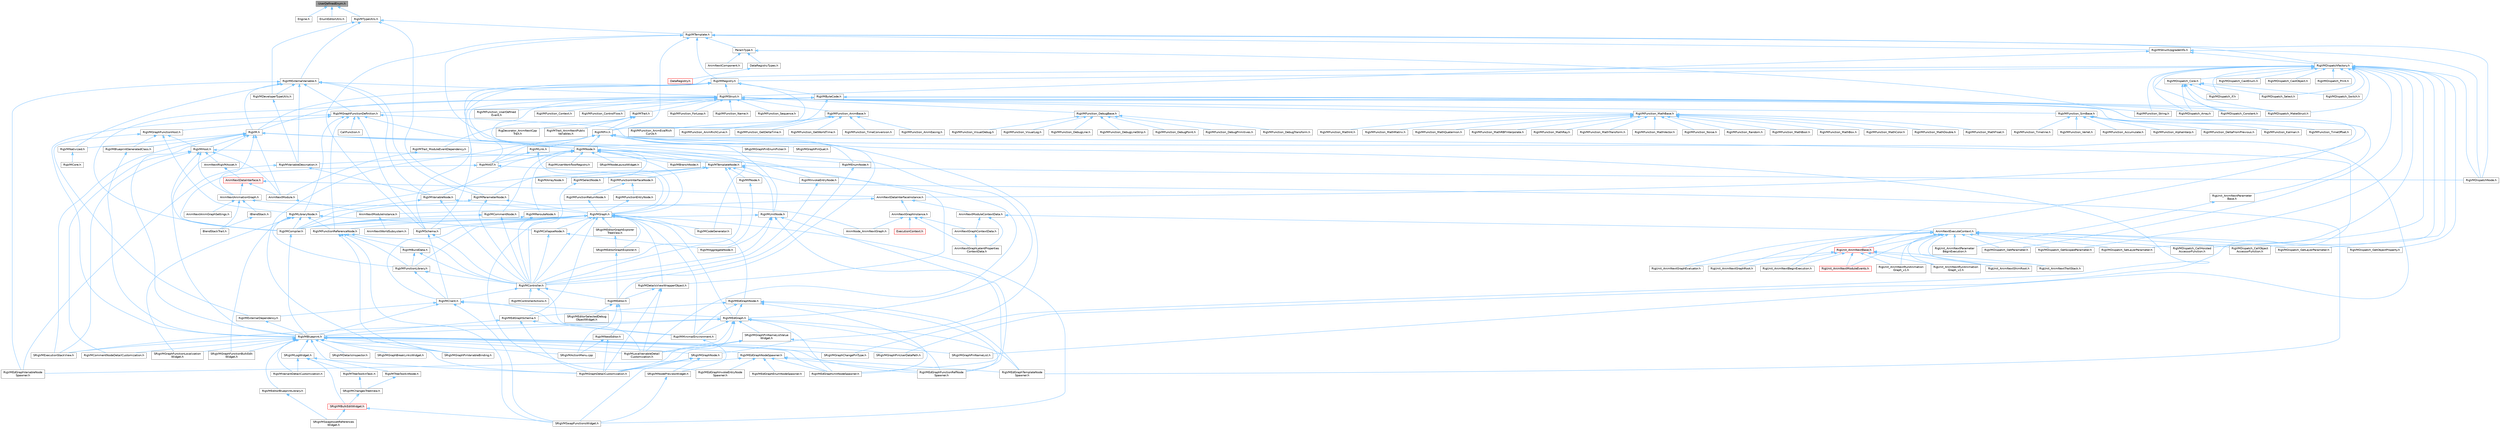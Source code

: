 digraph "UserDefinedEnum.h"
{
 // INTERACTIVE_SVG=YES
 // LATEX_PDF_SIZE
  bgcolor="transparent";
  edge [fontname=Helvetica,fontsize=10,labelfontname=Helvetica,labelfontsize=10];
  node [fontname=Helvetica,fontsize=10,shape=box,height=0.2,width=0.4];
  Node1 [id="Node000001",label="UserDefinedEnum.h",height=0.2,width=0.4,color="gray40", fillcolor="grey60", style="filled", fontcolor="black",tooltip=" "];
  Node1 -> Node2 [id="edge1_Node000001_Node000002",dir="back",color="steelblue1",style="solid",tooltip=" "];
  Node2 [id="Node000002",label="Engine.h",height=0.2,width=0.4,color="grey40", fillcolor="white", style="filled",URL="$d1/d34/Public_2Engine_8h.html",tooltip=" "];
  Node1 -> Node3 [id="edge2_Node000001_Node000003",dir="back",color="steelblue1",style="solid",tooltip=" "];
  Node3 [id="Node000003",label="EnumEditorUtils.h",height=0.2,width=0.4,color="grey40", fillcolor="white", style="filled",URL="$d4/d47/EnumEditorUtils_8h.html",tooltip=" "];
  Node1 -> Node4 [id="edge3_Node000001_Node000004",dir="back",color="steelblue1",style="solid",tooltip=" "];
  Node4 [id="Node000004",label="RigVMTypeUtils.h",height=0.2,width=0.4,color="grey40", fillcolor="white", style="filled",URL="$d5/d87/RigVMTypeUtils_8h.html",tooltip=" "];
  Node4 -> Node5 [id="edge4_Node000004_Node000005",dir="back",color="steelblue1",style="solid",tooltip=" "];
  Node5 [id="Node000005",label="RigVMDeveloperTypeUtils.h",height=0.2,width=0.4,color="grey40", fillcolor="white", style="filled",URL="$d0/d6e/RigVMDeveloperTypeUtils_8h.html",tooltip=" "];
  Node5 -> Node6 [id="edge5_Node000005_Node000006",dir="back",color="steelblue1",style="solid",tooltip=" "];
  Node6 [id="Node000006",label="RigVMVariableDescription.h",height=0.2,width=0.4,color="grey40", fillcolor="white", style="filled",URL="$d8/dd8/RigVMVariableDescription_8h.html",tooltip=" "];
  Node6 -> Node7 [id="edge6_Node000006_Node000007",dir="back",color="steelblue1",style="solid",tooltip=" "];
  Node7 [id="Node000007",label="RigVMEdGraphVariableNode\lSpawner.h",height=0.2,width=0.4,color="grey40", fillcolor="white", style="filled",URL="$d0/d83/RigVMEdGraphVariableNodeSpawner_8h.html",tooltip=" "];
  Node6 -> Node8 [id="edge7_Node000006_Node000008",dir="back",color="steelblue1",style="solid",tooltip=" "];
  Node8 [id="Node000008",label="RigVMVariableNode.h",height=0.2,width=0.4,color="grey40", fillcolor="white", style="filled",URL="$d0/dc6/RigVMVariableNode_8h.html",tooltip=" "];
  Node8 -> Node9 [id="edge8_Node000008_Node000009",dir="back",color="steelblue1",style="solid",tooltip=" "];
  Node9 [id="Node000009",label="RigVMCompiler.h",height=0.2,width=0.4,color="grey40", fillcolor="white", style="filled",URL="$d7/d63/RigVMCompiler_8h.html",tooltip=" "];
  Node9 -> Node10 [id="edge9_Node000009_Node000010",dir="back",color="steelblue1",style="solid",tooltip=" "];
  Node10 [id="Node000010",label="RigVMBlueprint.h",height=0.2,width=0.4,color="grey40", fillcolor="white", style="filled",URL="$df/d44/RigVMBlueprint_8h.html",tooltip=" "];
  Node10 -> Node11 [id="edge10_Node000010_Node000011",dir="back",color="steelblue1",style="solid",tooltip=" "];
  Node11 [id="Node000011",label="RigVMCommentNodeDetailCustomization.h",height=0.2,width=0.4,color="grey40", fillcolor="white", style="filled",URL="$de/ddb/RigVMCommentNodeDetailCustomization_8h.html",tooltip=" "];
  Node10 -> Node12 [id="edge11_Node000010_Node000012",dir="back",color="steelblue1",style="solid",tooltip=" "];
  Node12 [id="Node000012",label="RigVMEdGraphFunctionRefNode\lSpawner.h",height=0.2,width=0.4,color="grey40", fillcolor="white", style="filled",URL="$d3/d16/RigVMEdGraphFunctionRefNodeSpawner_8h.html",tooltip=" "];
  Node10 -> Node13 [id="edge12_Node000010_Node000013",dir="back",color="steelblue1",style="solid",tooltip=" "];
  Node13 [id="Node000013",label="RigVMEdGraphNodeSpawner.h",height=0.2,width=0.4,color="grey40", fillcolor="white", style="filled",URL="$d4/d8b/RigVMEdGraphNodeSpawner_8h.html",tooltip=" "];
  Node13 -> Node14 [id="edge13_Node000013_Node000014",dir="back",color="steelblue1",style="solid",tooltip=" "];
  Node14 [id="Node000014",label="RigVMEdGraphEnumNodeSpawner.h",height=0.2,width=0.4,color="grey40", fillcolor="white", style="filled",URL="$d3/dfd/RigVMEdGraphEnumNodeSpawner_8h.html",tooltip=" "];
  Node13 -> Node12 [id="edge14_Node000013_Node000012",dir="back",color="steelblue1",style="solid",tooltip=" "];
  Node13 -> Node15 [id="edge15_Node000013_Node000015",dir="back",color="steelblue1",style="solid",tooltip=" "];
  Node15 [id="Node000015",label="RigVMEdGraphInvokeEntryNode\lSpawner.h",height=0.2,width=0.4,color="grey40", fillcolor="white", style="filled",URL="$d9/de6/RigVMEdGraphInvokeEntryNodeSpawner_8h.html",tooltip=" "];
  Node13 -> Node16 [id="edge16_Node000013_Node000016",dir="back",color="steelblue1",style="solid",tooltip=" "];
  Node16 [id="Node000016",label="RigVMEdGraphTemplateNode\lSpawner.h",height=0.2,width=0.4,color="grey40", fillcolor="white", style="filled",URL="$d9/d6c/RigVMEdGraphTemplateNodeSpawner_8h.html",tooltip=" "];
  Node13 -> Node17 [id="edge17_Node000013_Node000017",dir="back",color="steelblue1",style="solid",tooltip=" "];
  Node17 [id="Node000017",label="RigVMEdGraphUnitNodeSpawner.h",height=0.2,width=0.4,color="grey40", fillcolor="white", style="filled",URL="$d3/d6b/RigVMEdGraphUnitNodeSpawner_8h.html",tooltip=" "];
  Node13 -> Node7 [id="edge18_Node000013_Node000007",dir="back",color="steelblue1",style="solid",tooltip=" "];
  Node10 -> Node17 [id="edge19_Node000010_Node000017",dir="back",color="steelblue1",style="solid",tooltip=" "];
  Node10 -> Node18 [id="edge20_Node000010_Node000018",dir="back",color="steelblue1",style="solid",tooltip=" "];
  Node18 [id="Node000018",label="RigVMEditorBlueprintLibrary.h",height=0.2,width=0.4,color="grey40", fillcolor="white", style="filled",URL="$d9/d31/RigVMEditorBlueprintLibrary_8h.html",tooltip=" "];
  Node18 -> Node19 [id="edge21_Node000018_Node000019",dir="back",color="steelblue1",style="solid",tooltip=" "];
  Node19 [id="Node000019",label="SRigVMSwapAssetReferences\lWidget.h",height=0.2,width=0.4,color="grey40", fillcolor="white", style="filled",URL="$db/d3f/SRigVMSwapAssetReferencesWidget_8h.html",tooltip=" "];
  Node10 -> Node20 [id="edge22_Node000010_Node000020",dir="back",color="steelblue1",style="solid",tooltip=" "];
  Node20 [id="Node000020",label="RigVMGraphDetailCustomization.h",height=0.2,width=0.4,color="grey40", fillcolor="white", style="filled",URL="$da/d8c/RigVMGraphDetailCustomization_8h.html",tooltip=" "];
  Node10 -> Node21 [id="edge23_Node000010_Node000021",dir="back",color="steelblue1",style="solid",tooltip=" "];
  Node21 [id="Node000021",label="RigVMLocalVariableDetail\lCustomization.h",height=0.2,width=0.4,color="grey40", fillcolor="white", style="filled",URL="$de/de8/RigVMLocalVariableDetailCustomization_8h.html",tooltip=" "];
  Node10 -> Node22 [id="edge24_Node000010_Node000022",dir="back",color="steelblue1",style="solid",tooltip=" "];
  Node22 [id="Node000022",label="RigVMTreeToolkitNode.h",height=0.2,width=0.4,color="grey40", fillcolor="white", style="filled",URL="$dc/d84/RigVMTreeToolkitNode_8h.html",tooltip=" "];
  Node22 -> Node23 [id="edge25_Node000022_Node000023",dir="back",color="steelblue1",style="solid",tooltip=" "];
  Node23 [id="Node000023",label="SRigVMChangesTreeView.h",height=0.2,width=0.4,color="grey40", fillcolor="white", style="filled",URL="$dd/d83/SRigVMChangesTreeView_8h.html",tooltip=" "];
  Node23 -> Node24 [id="edge26_Node000023_Node000024",dir="back",color="steelblue1",style="solid",tooltip=" "];
  Node24 [id="Node000024",label="SRigVMBulkEditWidget.h",height=0.2,width=0.4,color="red", fillcolor="#FFF0F0", style="filled",URL="$d7/dab/SRigVMBulkEditWidget_8h.html",tooltip=" "];
  Node24 -> Node19 [id="edge27_Node000024_Node000019",dir="back",color="steelblue1",style="solid",tooltip=" "];
  Node24 -> Node26 [id="edge28_Node000024_Node000026",dir="back",color="steelblue1",style="solid",tooltip=" "];
  Node26 [id="Node000026",label="SRigVMSwapFunctionsWidget.h",height=0.2,width=0.4,color="grey40", fillcolor="white", style="filled",URL="$d0/da2/SRigVMSwapFunctionsWidget_8h.html",tooltip=" "];
  Node10 -> Node27 [id="edge29_Node000010_Node000027",dir="back",color="steelblue1",style="solid",tooltip=" "];
  Node27 [id="Node000027",label="RigVMVariantDetailCustomization.h",height=0.2,width=0.4,color="grey40", fillcolor="white", style="filled",URL="$d2/db8/RigVMVariantDetailCustomization_8h.html",tooltip=" "];
  Node10 -> Node28 [id="edge30_Node000010_Node000028",dir="back",color="steelblue1",style="solid",tooltip=" "];
  Node28 [id="Node000028",label="SRigVMActionMenu.cpp",height=0.2,width=0.4,color="grey40", fillcolor="white", style="filled",URL="$dc/d4c/SRigVMActionMenu_8cpp.html",tooltip=" "];
  Node10 -> Node29 [id="edge31_Node000010_Node000029",dir="back",color="steelblue1",style="solid",tooltip=" "];
  Node29 [id="Node000029",label="SRigVMDetailsInspector.h",height=0.2,width=0.4,color="grey40", fillcolor="white", style="filled",URL="$df/dfb/SRigVMDetailsInspector_8h.html",tooltip=" "];
  Node10 -> Node30 [id="edge32_Node000010_Node000030",dir="back",color="steelblue1",style="solid",tooltip=" "];
  Node30 [id="Node000030",label="SRigVMExecutionStackView.h",height=0.2,width=0.4,color="grey40", fillcolor="white", style="filled",URL="$d9/d2b/SRigVMExecutionStackView_8h.html",tooltip=" "];
  Node10 -> Node31 [id="edge33_Node000010_Node000031",dir="back",color="steelblue1",style="solid",tooltip=" "];
  Node31 [id="Node000031",label="SRigVMGraphBreakLinksWidget.h",height=0.2,width=0.4,color="grey40", fillcolor="white", style="filled",URL="$d8/d4a/SRigVMGraphBreakLinksWidget_8h.html",tooltip=" "];
  Node10 -> Node32 [id="edge34_Node000010_Node000032",dir="back",color="steelblue1",style="solid",tooltip=" "];
  Node32 [id="Node000032",label="SRigVMGraphChangePinType.h",height=0.2,width=0.4,color="grey40", fillcolor="white", style="filled",URL="$d4/da7/SRigVMGraphChangePinType_8h.html",tooltip=" "];
  Node10 -> Node33 [id="edge35_Node000010_Node000033",dir="back",color="steelblue1",style="solid",tooltip=" "];
  Node33 [id="Node000033",label="SRigVMGraphFunctionBulkEdit\lWidget.h",height=0.2,width=0.4,color="grey40", fillcolor="white", style="filled",URL="$db/dbf/SRigVMGraphFunctionBulkEditWidget_8h.html",tooltip=" "];
  Node10 -> Node34 [id="edge36_Node000010_Node000034",dir="back",color="steelblue1",style="solid",tooltip=" "];
  Node34 [id="Node000034",label="SRigVMGraphFunctionLocalization\lWidget.h",height=0.2,width=0.4,color="grey40", fillcolor="white", style="filled",URL="$dd/d59/SRigVMGraphFunctionLocalizationWidget_8h.html",tooltip=" "];
  Node10 -> Node35 [id="edge37_Node000010_Node000035",dir="back",color="steelblue1",style="solid",tooltip=" "];
  Node35 [id="Node000035",label="SRigVMGraphNode.h",height=0.2,width=0.4,color="grey40", fillcolor="white", style="filled",URL="$d0/d1e/SRigVMGraphNode_8h.html",tooltip=" "];
  Node35 -> Node20 [id="edge38_Node000035_Node000020",dir="back",color="steelblue1",style="solid",tooltip=" "];
  Node35 -> Node36 [id="edge39_Node000035_Node000036",dir="back",color="steelblue1",style="solid",tooltip=" "];
  Node36 [id="Node000036",label="SRigVMNodePreviewWidget.h",height=0.2,width=0.4,color="grey40", fillcolor="white", style="filled",URL="$d5/d72/SRigVMNodePreviewWidget_8h.html",tooltip=" "];
  Node36 -> Node26 [id="edge40_Node000036_Node000026",dir="back",color="steelblue1",style="solid",tooltip=" "];
  Node35 -> Node26 [id="edge41_Node000035_Node000026",dir="back",color="steelblue1",style="solid",tooltip=" "];
  Node10 -> Node37 [id="edge42_Node000010_Node000037",dir="back",color="steelblue1",style="solid",tooltip=" "];
  Node37 [id="Node000037",label="SRigVMGraphPinUserDataPath.h",height=0.2,width=0.4,color="grey40", fillcolor="white", style="filled",URL="$d5/d31/SRigVMGraphPinUserDataPath_8h.html",tooltip=" "];
  Node10 -> Node38 [id="edge43_Node000010_Node000038",dir="back",color="steelblue1",style="solid",tooltip=" "];
  Node38 [id="Node000038",label="SRigVMGraphPinVariableBinding.h",height=0.2,width=0.4,color="grey40", fillcolor="white", style="filled",URL="$db/dca/SRigVMGraphPinVariableBinding_8h.html",tooltip=" "];
  Node10 -> Node39 [id="edge44_Node000010_Node000039",dir="back",color="steelblue1",style="solid",tooltip=" "];
  Node39 [id="Node000039",label="SRigVMLogWidget.h",height=0.2,width=0.4,color="grey40", fillcolor="white", style="filled",URL="$d9/dab/SRigVMLogWidget_8h.html",tooltip=" "];
  Node39 -> Node20 [id="edge45_Node000039_Node000020",dir="back",color="steelblue1",style="solid",tooltip=" "];
  Node39 -> Node40 [id="edge46_Node000039_Node000040",dir="back",color="steelblue1",style="solid",tooltip=" "];
  Node40 [id="Node000040",label="RigVMTreeToolkitTask.h",height=0.2,width=0.4,color="grey40", fillcolor="white", style="filled",URL="$d1/dd5/RigVMTreeToolkitTask_8h.html",tooltip=" "];
  Node40 -> Node23 [id="edge47_Node000040_Node000023",dir="back",color="steelblue1",style="solid",tooltip=" "];
  Node39 -> Node27 [id="edge48_Node000039_Node000027",dir="back",color="steelblue1",style="solid",tooltip=" "];
  Node39 -> Node24 [id="edge49_Node000039_Node000024",dir="back",color="steelblue1",style="solid",tooltip=" "];
  Node8 -> Node41 [id="edge50_Node000008_Node000041",dir="back",color="steelblue1",style="solid",tooltip=" "];
  Node41 [id="Node000041",label="RigVMController.h",height=0.2,width=0.4,color="grey40", fillcolor="white", style="filled",URL="$da/d1e/RigVMController_8h.html",tooltip=" "];
  Node41 -> Node42 [id="edge51_Node000041_Node000042",dir="back",color="steelblue1",style="solid",tooltip=" "];
  Node42 [id="Node000042",label="RigVMClient.h",height=0.2,width=0.4,color="grey40", fillcolor="white", style="filled",URL="$db/d93/RigVMClient_8h.html",tooltip=" "];
  Node42 -> Node10 [id="edge52_Node000042_Node000010",dir="back",color="steelblue1",style="solid",tooltip=" "];
  Node42 -> Node43 [id="edge53_Node000042_Node000043",dir="back",color="steelblue1",style="solid",tooltip=" "];
  Node43 [id="Node000043",label="RigVMEdGraph.h",height=0.2,width=0.4,color="grey40", fillcolor="white", style="filled",URL="$d9/d8c/RigVMEdGraph_8h.html",tooltip=" "];
  Node43 -> Node10 [id="edge54_Node000043_Node000010",dir="back",color="steelblue1",style="solid",tooltip=" "];
  Node43 -> Node12 [id="edge55_Node000043_Node000012",dir="back",color="steelblue1",style="solid",tooltip=" "];
  Node43 -> Node16 [id="edge56_Node000043_Node000016",dir="back",color="steelblue1",style="solid",tooltip=" "];
  Node43 -> Node17 [id="edge57_Node000043_Node000017",dir="back",color="steelblue1",style="solid",tooltip=" "];
  Node43 -> Node20 [id="edge58_Node000043_Node000020",dir="back",color="steelblue1",style="solid",tooltip=" "];
  Node43 -> Node21 [id="edge59_Node000043_Node000021",dir="back",color="steelblue1",style="solid",tooltip=" "];
  Node43 -> Node44 [id="edge60_Node000043_Node000044",dir="back",color="steelblue1",style="solid",tooltip=" "];
  Node44 [id="Node000044",label="RigVMMinimalEnvironment.h",height=0.2,width=0.4,color="grey40", fillcolor="white", style="filled",URL="$d4/d4a/RigVMMinimalEnvironment_8h.html",tooltip=" "];
  Node44 -> Node36 [id="edge61_Node000044_Node000036",dir="back",color="steelblue1",style="solid",tooltip=" "];
  Node43 -> Node30 [id="edge62_Node000043_Node000030",dir="back",color="steelblue1",style="solid",tooltip=" "];
  Node43 -> Node45 [id="edge63_Node000043_Node000045",dir="back",color="steelblue1",style="solid",tooltip=" "];
  Node45 [id="Node000045",label="SRigVMGraphPinNameListValue\lWidget.h",height=0.2,width=0.4,color="grey40", fillcolor="white", style="filled",URL="$dc/dac/SRigVMGraphPinNameListValueWidget_8h.html",tooltip=" "];
  Node45 -> Node20 [id="edge64_Node000045_Node000020",dir="back",color="steelblue1",style="solid",tooltip=" "];
  Node45 -> Node21 [id="edge65_Node000045_Node000021",dir="back",color="steelblue1",style="solid",tooltip=" "];
  Node45 -> Node46 [id="edge66_Node000045_Node000046",dir="back",color="steelblue1",style="solid",tooltip=" "];
  Node46 [id="Node000046",label="SRigVMGraphPinNameList.h",height=0.2,width=0.4,color="grey40", fillcolor="white", style="filled",URL="$d7/dfc/SRigVMGraphPinNameList_8h.html",tooltip=" "];
  Node42 -> Node47 [id="edge67_Node000042_Node000047",dir="back",color="steelblue1",style="solid",tooltip=" "];
  Node47 [id="Node000047",label="RigVMExternalDependency.h",height=0.2,width=0.4,color="grey40", fillcolor="white", style="filled",URL="$d2/d83/RigVMExternalDependency_8h.html",tooltip=" "];
  Node47 -> Node10 [id="edge68_Node000047_Node000010",dir="back",color="steelblue1",style="solid",tooltip=" "];
  Node42 -> Node44 [id="edge69_Node000042_Node000044",dir="back",color="steelblue1",style="solid",tooltip=" "];
  Node42 -> Node26 [id="edge70_Node000042_Node000026",dir="back",color="steelblue1",style="solid",tooltip=" "];
  Node41 -> Node48 [id="edge71_Node000041_Node000048",dir="back",color="steelblue1",style="solid",tooltip=" "];
  Node48 [id="Node000048",label="RigVMControllerActions.h",height=0.2,width=0.4,color="grey40", fillcolor="white", style="filled",URL="$d3/dc4/RigVMControllerActions_8h.html",tooltip=" "];
  Node41 -> Node49 [id="edge72_Node000041_Node000049",dir="back",color="steelblue1",style="solid",tooltip=" "];
  Node49 [id="Node000049",label="RigVMEditor.h",height=0.2,width=0.4,color="grey40", fillcolor="white", style="filled",URL="$d3/d13/RigVMEditor_8h.html",tooltip=" "];
  Node49 -> Node50 [id="edge73_Node000049_Node000050",dir="back",color="steelblue1",style="solid",tooltip=" "];
  Node50 [id="Node000050",label="RigVMNewEditor.h",height=0.2,width=0.4,color="grey40", fillcolor="white", style="filled",URL="$df/dd1/RigVMNewEditor_8h.html",tooltip=" "];
  Node50 -> Node20 [id="edge74_Node000050_Node000020",dir="back",color="steelblue1",style="solid",tooltip=" "];
  Node50 -> Node28 [id="edge75_Node000050_Node000028",dir="back",color="steelblue1",style="solid",tooltip=" "];
  Node49 -> Node28 [id="edge76_Node000049_Node000028",dir="back",color="steelblue1",style="solid",tooltip=" "];
  Node49 -> Node51 [id="edge77_Node000049_Node000051",dir="back",color="steelblue1",style="solid",tooltip=" "];
  Node51 [id="Node000051",label="SRigVMEditorSelectedDebug\lObjectWidget.h",height=0.2,width=0.4,color="grey40", fillcolor="white", style="filled",URL="$d9/dcd/SRigVMEditorSelectedDebugObjectWidget_8h.html",tooltip=" "];
  Node41 -> Node44 [id="edge78_Node000041_Node000044",dir="back",color="steelblue1",style="solid",tooltip=" "];
  Node8 -> Node52 [id="edge79_Node000008_Node000052",dir="back",color="steelblue1",style="solid",tooltip=" "];
  Node52 [id="Node000052",label="RigVMGraph.h",height=0.2,width=0.4,color="grey40", fillcolor="white", style="filled",URL="$d7/dfd/RigVMGraph_8h.html",tooltip=" "];
  Node52 -> Node42 [id="edge80_Node000052_Node000042",dir="back",color="steelblue1",style="solid",tooltip=" "];
  Node52 -> Node53 [id="edge81_Node000052_Node000053",dir="back",color="steelblue1",style="solid",tooltip=" "];
  Node53 [id="Node000053",label="RigVMCodeGenerator.h",height=0.2,width=0.4,color="grey40", fillcolor="white", style="filled",URL="$d4/d2b/RigVMCodeGenerator_8h.html",tooltip=" "];
  Node52 -> Node54 [id="edge82_Node000052_Node000054",dir="back",color="steelblue1",style="solid",tooltip=" "];
  Node54 [id="Node000054",label="RigVMCollapseNode.h",height=0.2,width=0.4,color="grey40", fillcolor="white", style="filled",URL="$d1/d95/RigVMCollapseNode_8h.html",tooltip=" "];
  Node54 -> Node55 [id="edge83_Node000054_Node000055",dir="back",color="steelblue1",style="solid",tooltip=" "];
  Node55 [id="Node000055",label="RigVMAggregateNode.h",height=0.2,width=0.4,color="grey40", fillcolor="white", style="filled",URL="$d7/d89/RigVMAggregateNode_8h.html",tooltip=" "];
  Node54 -> Node41 [id="edge84_Node000054_Node000041",dir="back",color="steelblue1",style="solid",tooltip=" "];
  Node52 -> Node9 [id="edge85_Node000052_Node000009",dir="back",color="steelblue1",style="solid",tooltip=" "];
  Node52 -> Node41 [id="edge86_Node000052_Node000041",dir="back",color="steelblue1",style="solid",tooltip=" "];
  Node52 -> Node56 [id="edge87_Node000052_Node000056",dir="back",color="steelblue1",style="solid",tooltip=" "];
  Node56 [id="Node000056",label="RigVMDetailsViewWrapperObject.h",height=0.2,width=0.4,color="grey40", fillcolor="white", style="filled",URL="$dd/d41/RigVMDetailsViewWrapperObject_8h.html",tooltip=" "];
  Node56 -> Node49 [id="edge88_Node000056_Node000049",dir="back",color="steelblue1",style="solid",tooltip=" "];
  Node56 -> Node20 [id="edge89_Node000056_Node000020",dir="back",color="steelblue1",style="solid",tooltip=" "];
  Node56 -> Node21 [id="edge90_Node000056_Node000021",dir="back",color="steelblue1",style="solid",tooltip=" "];
  Node52 -> Node43 [id="edge91_Node000052_Node000043",dir="back",color="steelblue1",style="solid",tooltip=" "];
  Node52 -> Node15 [id="edge92_Node000052_Node000015",dir="back",color="steelblue1",style="solid",tooltip=" "];
  Node52 -> Node57 [id="edge93_Node000052_Node000057",dir="back",color="steelblue1",style="solid",tooltip=" "];
  Node57 [id="Node000057",label="RigVMEdGraphNode.h",height=0.2,width=0.4,color="grey40", fillcolor="white", style="filled",URL="$d8/dcd/RigVMEdGraphNode_8h.html",tooltip=" "];
  Node57 -> Node43 [id="edge94_Node000057_Node000043",dir="back",color="steelblue1",style="solid",tooltip=" "];
  Node57 -> Node12 [id="edge95_Node000057_Node000012",dir="back",color="steelblue1",style="solid",tooltip=" "];
  Node57 -> Node58 [id="edge96_Node000057_Node000058",dir="back",color="steelblue1",style="solid",tooltip=" "];
  Node58 [id="Node000058",label="RigVMEdGraphSchema.h",height=0.2,width=0.4,color="grey40", fillcolor="white", style="filled",URL="$dc/de3/RigVMEdGraphSchema_8h.html",tooltip=" "];
  Node58 -> Node10 [id="edge97_Node000058_Node000010",dir="back",color="steelblue1",style="solid",tooltip=" "];
  Node58 -> Node20 [id="edge98_Node000058_Node000020",dir="back",color="steelblue1",style="solid",tooltip=" "];
  Node58 -> Node21 [id="edge99_Node000058_Node000021",dir="back",color="steelblue1",style="solid",tooltip=" "];
  Node57 -> Node16 [id="edge100_Node000057_Node000016",dir="back",color="steelblue1",style="solid",tooltip=" "];
  Node57 -> Node17 [id="edge101_Node000057_Node000017",dir="back",color="steelblue1",style="solid",tooltip=" "];
  Node57 -> Node44 [id="edge102_Node000057_Node000044",dir="back",color="steelblue1",style="solid",tooltip=" "];
  Node52 -> Node58 [id="edge103_Node000052_Node000058",dir="back",color="steelblue1",style="solid",tooltip=" "];
  Node52 -> Node59 [id="edge104_Node000052_Node000059",dir="back",color="steelblue1",style="solid",tooltip=" "];
  Node59 [id="Node000059",label="RigVMFunctionLibrary.h",height=0.2,width=0.4,color="grey40", fillcolor="white", style="filled",URL="$da/d39/RigVMFunctionLibrary_8h.html",tooltip=" "];
  Node59 -> Node42 [id="edge105_Node000059_Node000042",dir="back",color="steelblue1",style="solid",tooltip=" "];
  Node59 -> Node41 [id="edge106_Node000059_Node000041",dir="back",color="steelblue1",style="solid",tooltip=" "];
  Node52 -> Node60 [id="edge107_Node000052_Node000060",dir="back",color="steelblue1",style="solid",tooltip=" "];
  Node60 [id="Node000060",label="RigVMFunctionReferenceNode.h",height=0.2,width=0.4,color="grey40", fillcolor="white", style="filled",URL="$d8/dae/RigVMFunctionReferenceNode_8h.html",tooltip=" "];
  Node60 -> Node61 [id="edge108_Node000060_Node000061",dir="back",color="steelblue1",style="solid",tooltip=" "];
  Node61 [id="Node000061",label="RigVMBuildData.h",height=0.2,width=0.4,color="grey40", fillcolor="white", style="filled",URL="$df/d5a/RigVMBuildData_8h.html",tooltip=" "];
  Node61 -> Node41 [id="edge109_Node000061_Node000041",dir="back",color="steelblue1",style="solid",tooltip=" "];
  Node61 -> Node59 [id="edge110_Node000061_Node000059",dir="back",color="steelblue1",style="solid",tooltip=" "];
  Node60 -> Node41 [id="edge111_Node000060_Node000041",dir="back",color="steelblue1",style="solid",tooltip=" "];
  Node60 -> Node59 [id="edge112_Node000060_Node000059",dir="back",color="steelblue1",style="solid",tooltip=" "];
  Node60 -> Node38 [id="edge113_Node000060_Node000038",dir="back",color="steelblue1",style="solid",tooltip=" "];
  Node60 -> Node26 [id="edge114_Node000060_Node000026",dir="back",color="steelblue1",style="solid",tooltip=" "];
  Node52 -> Node44 [id="edge115_Node000052_Node000044",dir="back",color="steelblue1",style="solid",tooltip=" "];
  Node52 -> Node62 [id="edge116_Node000052_Node000062",dir="back",color="steelblue1",style="solid",tooltip=" "];
  Node62 [id="Node000062",label="RigVMSchema.h",height=0.2,width=0.4,color="grey40", fillcolor="white", style="filled",URL="$d7/dc2/RigVMSchema_8h.html",tooltip=" "];
  Node62 -> Node42 [id="edge117_Node000062_Node000042",dir="back",color="steelblue1",style="solid",tooltip=" "];
  Node62 -> Node41 [id="edge118_Node000062_Node000041",dir="back",color="steelblue1",style="solid",tooltip=" "];
  Node52 -> Node63 [id="edge119_Node000052_Node000063",dir="back",color="steelblue1",style="solid",tooltip=" "];
  Node63 [id="Node000063",label="SRigVMEditorGraphExplorer.h",height=0.2,width=0.4,color="grey40", fillcolor="white", style="filled",URL="$db/d11/SRigVMEditorGraphExplorer_8h.html",tooltip=" "];
  Node63 -> Node49 [id="edge120_Node000063_Node000049",dir="back",color="steelblue1",style="solid",tooltip=" "];
  Node52 -> Node64 [id="edge121_Node000052_Node000064",dir="back",color="steelblue1",style="solid",tooltip=" "];
  Node64 [id="Node000064",label="SRigVMEditorGraphExplorer\lTreeView.h",height=0.2,width=0.4,color="grey40", fillcolor="white", style="filled",URL="$d8/d43/SRigVMEditorGraphExplorerTreeView_8h.html",tooltip=" "];
  Node64 -> Node63 [id="edge122_Node000064_Node000063",dir="back",color="steelblue1",style="solid",tooltip=" "];
  Node52 -> Node26 [id="edge123_Node000052_Node000026",dir="back",color="steelblue1",style="solid",tooltip=" "];
  Node4 -> Node65 [id="edge124_Node000004_Node000065",dir="back",color="steelblue1",style="solid",tooltip=" "];
  Node65 [id="Node000065",label="RigVMExternalVariable.h",height=0.2,width=0.4,color="grey40", fillcolor="white", style="filled",URL="$d4/d6f/RigVMExternalVariable_8h.html",tooltip=" "];
  Node65 -> Node66 [id="edge125_Node000065_Node000066",dir="back",color="steelblue1",style="solid",tooltip=" "];
  Node66 [id="Node000066",label="RigVM.h",height=0.2,width=0.4,color="grey40", fillcolor="white", style="filled",URL="$d0/d5e/RigVM_8h.html",tooltip=" "];
  Node66 -> Node67 [id="edge126_Node000066_Node000067",dir="back",color="steelblue1",style="solid",tooltip=" "];
  Node67 [id="Node000067",label="AnimNextAnimationGraph.h",height=0.2,width=0.4,color="grey40", fillcolor="white", style="filled",URL="$d4/dc3/AnimNextAnimationGraph_8h.html",tooltip=" "];
  Node67 -> Node68 [id="edge127_Node000067_Node000068",dir="back",color="steelblue1",style="solid",tooltip=" "];
  Node68 [id="Node000068",label="AnimNextAnimGraphSettings.h",height=0.2,width=0.4,color="grey40", fillcolor="white", style="filled",URL="$d9/da8/AnimNextAnimGraphSettings_8h.html",tooltip=" "];
  Node67 -> Node69 [id="edge128_Node000067_Node000069",dir="back",color="steelblue1",style="solid",tooltip=" "];
  Node69 [id="Node000069",label="AnimNode_AnimNextGraph.h",height=0.2,width=0.4,color="grey40", fillcolor="white", style="filled",URL="$d5/d20/AnimNode__AnimNextGraph_8h.html",tooltip=" "];
  Node67 -> Node70 [id="edge129_Node000067_Node000070",dir="back",color="steelblue1",style="solid",tooltip=" "];
  Node70 [id="Node000070",label="BlendStackTrait.h",height=0.2,width=0.4,color="grey40", fillcolor="white", style="filled",URL="$dd/dc9/BlendStackTrait_8h.html",tooltip=" "];
  Node67 -> Node71 [id="edge130_Node000067_Node000071",dir="back",color="steelblue1",style="solid",tooltip=" "];
  Node71 [id="Node000071",label="IBlendStack.h",height=0.2,width=0.4,color="grey40", fillcolor="white", style="filled",URL="$df/d73/IBlendStack_8h.html",tooltip=" "];
  Node71 -> Node70 [id="edge131_Node000071_Node000070",dir="back",color="steelblue1",style="solid",tooltip=" "];
  Node66 -> Node72 [id="edge132_Node000066_Node000072",dir="back",color="steelblue1",style="solid",tooltip=" "];
  Node72 [id="Node000072",label="AnimNextModule.h",height=0.2,width=0.4,color="grey40", fillcolor="white", style="filled",URL="$d1/dac/AnimNextModule_8h.html",tooltip=" "];
  Node72 -> Node73 [id="edge133_Node000072_Node000073",dir="back",color="steelblue1",style="solid",tooltip=" "];
  Node73 [id="Node000073",label="AnimNextModuleInstance.h",height=0.2,width=0.4,color="grey40", fillcolor="white", style="filled",URL="$d7/dbe/AnimNextModuleInstance_8h.html",tooltip=" "];
  Node73 -> Node74 [id="edge134_Node000073_Node000074",dir="back",color="steelblue1",style="solid",tooltip=" "];
  Node74 [id="Node000074",label="AnimNextWorldSubsystem.h",height=0.2,width=0.4,color="grey40", fillcolor="white", style="filled",URL="$df/d2f/AnimNextWorldSubsystem_8h.html",tooltip=" "];
  Node66 -> Node10 [id="edge135_Node000066_Node000010",dir="back",color="steelblue1",style="solid",tooltip=" "];
  Node66 -> Node75 [id="edge136_Node000066_Node000075",dir="back",color="steelblue1",style="solid",tooltip=" "];
  Node75 [id="Node000075",label="RigVMBlueprintGeneratedClass.h",height=0.2,width=0.4,color="grey40", fillcolor="white", style="filled",URL="$d4/dec/RigVMBlueprintGeneratedClass_8h.html",tooltip=" "];
  Node75 -> Node10 [id="edge137_Node000075_Node000010",dir="back",color="steelblue1",style="solid",tooltip=" "];
  Node66 -> Node53 [id="edge138_Node000066_Node000053",dir="back",color="steelblue1",style="solid",tooltip=" "];
  Node66 -> Node9 [id="edge139_Node000066_Node000009",dir="back",color="steelblue1",style="solid",tooltip=" "];
  Node66 -> Node43 [id="edge140_Node000066_Node000043",dir="back",color="steelblue1",style="solid",tooltip=" "];
  Node66 -> Node76 [id="edge141_Node000066_Node000076",dir="back",color="steelblue1",style="solid",tooltip=" "];
  Node76 [id="Node000076",label="RigVMHost.h",height=0.2,width=0.4,color="grey40", fillcolor="white", style="filled",URL="$d5/d04/RigVMHost_8h.html",tooltip=" "];
  Node76 -> Node67 [id="edge142_Node000076_Node000067",dir="back",color="steelblue1",style="solid",tooltip=" "];
  Node76 -> Node72 [id="edge143_Node000076_Node000072",dir="back",color="steelblue1",style="solid",tooltip=" "];
  Node76 -> Node77 [id="edge144_Node000076_Node000077",dir="back",color="steelblue1",style="solid",tooltip=" "];
  Node77 [id="Node000077",label="AnimNextRigVMAsset.h",height=0.2,width=0.4,color="grey40", fillcolor="white", style="filled",URL="$d8/d0c/AnimNextRigVMAsset_8h.html",tooltip=" "];
  Node77 -> Node78 [id="edge145_Node000077_Node000078",dir="back",color="steelblue1",style="solid",tooltip=" "];
  Node78 [id="Node000078",label="AnimNextDataInterface.h",height=0.2,width=0.4,color="red", fillcolor="#FFF0F0", style="filled",URL="$d6/d96/AnimNextDataInterface_8h.html",tooltip=" "];
  Node78 -> Node67 [id="edge146_Node000078_Node000067",dir="back",color="steelblue1",style="solid",tooltip=" "];
  Node78 -> Node82 [id="edge147_Node000078_Node000082",dir="back",color="steelblue1",style="solid",tooltip=" "];
  Node82 [id="Node000082",label="AnimNextDataInterfaceInstance.h",height=0.2,width=0.4,color="grey40", fillcolor="white", style="filled",URL="$d4/dc0/AnimNextDataInterfaceInstance_8h.html",tooltip=" "];
  Node82 -> Node83 [id="edge148_Node000082_Node000083",dir="back",color="steelblue1",style="solid",tooltip=" "];
  Node83 [id="Node000083",label="AnimNextGraphInstance.h",height=0.2,width=0.4,color="grey40", fillcolor="white", style="filled",URL="$df/d5e/AnimNextGraphInstance_8h.html",tooltip=" "];
  Node83 -> Node84 [id="edge149_Node000083_Node000084",dir="back",color="steelblue1",style="solid",tooltip=" "];
  Node84 [id="Node000084",label="AnimNextGraphContextData.h",height=0.2,width=0.4,color="grey40", fillcolor="white", style="filled",URL="$d6/d0a/AnimNextGraphContextData_8h.html",tooltip=" "];
  Node84 -> Node85 [id="edge150_Node000084_Node000085",dir="back",color="steelblue1",style="solid",tooltip=" "];
  Node85 [id="Node000085",label="AnimNextGraphLatentProperties\lContextData.h",height=0.2,width=0.4,color="grey40", fillcolor="white", style="filled",URL="$da/d49/AnimNextGraphLatentPropertiesContextData_8h.html",tooltip=" "];
  Node83 -> Node85 [id="edge151_Node000083_Node000085",dir="back",color="steelblue1",style="solid",tooltip=" "];
  Node83 -> Node69 [id="edge152_Node000083_Node000069",dir="back",color="steelblue1",style="solid",tooltip=" "];
  Node83 -> Node86 [id="edge153_Node000083_Node000086",dir="back",color="steelblue1",style="solid",tooltip=" "];
  Node86 [id="Node000086",label="ExecutionContext.h",height=0.2,width=0.4,color="red", fillcolor="#FFF0F0", style="filled",URL="$d2/da1/ExecutionContext_8h.html",tooltip=" "];
  Node82 -> Node95 [id="edge154_Node000082_Node000095",dir="back",color="steelblue1",style="solid",tooltip=" "];
  Node95 [id="Node000095",label="AnimNextModuleContextData.h",height=0.2,width=0.4,color="grey40", fillcolor="white", style="filled",URL="$d8/d3c/AnimNextModuleContextData_8h.html",tooltip=" "];
  Node95 -> Node96 [id="edge155_Node000095_Node000096",dir="back",color="steelblue1",style="solid",tooltip=" "];
  Node96 [id="Node000096",label="AnimNextExecuteContext.h",height=0.2,width=0.4,color="grey40", fillcolor="white", style="filled",URL="$de/da5/AnimNextExecuteContext_8h.html",tooltip=" "];
  Node96 -> Node97 [id="edge156_Node000096_Node000097",dir="back",color="steelblue1",style="solid",tooltip=" "];
  Node97 [id="Node000097",label="RigUnit_AnimNextBase.h",height=0.2,width=0.4,color="red", fillcolor="#FFF0F0", style="filled",URL="$df/d32/RigUnit__AnimNextBase_8h.html",tooltip=" "];
  Node97 -> Node98 [id="edge157_Node000097_Node000098",dir="back",color="steelblue1",style="solid",tooltip=" "];
  Node98 [id="Node000098",label="RigUnit_AnimNextBeginExecution.h",height=0.2,width=0.4,color="grey40", fillcolor="white", style="filled",URL="$df/d5a/RigUnit__AnimNextBeginExecution_8h.html",tooltip=" "];
  Node97 -> Node99 [id="edge158_Node000097_Node000099",dir="back",color="steelblue1",style="solid",tooltip=" "];
  Node99 [id="Node000099",label="RigUnit_AnimNextGraphEvaluator.h",height=0.2,width=0.4,color="grey40", fillcolor="white", style="filled",URL="$db/dea/RigUnit__AnimNextGraphEvaluator_8h.html",tooltip=" "];
  Node97 -> Node100 [id="edge159_Node000097_Node000100",dir="back",color="steelblue1",style="solid",tooltip=" "];
  Node100 [id="Node000100",label="RigUnit_AnimNextGraphRoot.h",height=0.2,width=0.4,color="grey40", fillcolor="white", style="filled",URL="$db/db2/RigUnit__AnimNextGraphRoot_8h.html",tooltip=" "];
  Node97 -> Node101 [id="edge160_Node000097_Node000101",dir="back",color="steelblue1",style="solid",tooltip=" "];
  Node101 [id="Node000101",label="RigUnit_AnimNextModuleEvents.h",height=0.2,width=0.4,color="red", fillcolor="#FFF0F0", style="filled",URL="$db/d6a/RigUnit__AnimNextModuleEvents_8h.html",tooltip=" "];
  Node97 -> Node103 [id="edge161_Node000097_Node000103",dir="back",color="steelblue1",style="solid",tooltip=" "];
  Node103 [id="Node000103",label="RigUnit_AnimNextRunAnimation\lGraph_v1.h",height=0.2,width=0.4,color="grey40", fillcolor="white", style="filled",URL="$d1/df7/RigUnit__AnimNextRunAnimationGraph__v1_8h.html",tooltip=" "];
  Node97 -> Node104 [id="edge162_Node000097_Node000104",dir="back",color="steelblue1",style="solid",tooltip=" "];
  Node104 [id="Node000104",label="RigUnit_AnimNextRunAnimation\lGraph_v2.h",height=0.2,width=0.4,color="grey40", fillcolor="white", style="filled",URL="$d6/d84/RigUnit__AnimNextRunAnimationGraph__v2_8h.html",tooltip=" "];
  Node97 -> Node105 [id="edge163_Node000097_Node000105",dir="back",color="steelblue1",style="solid",tooltip=" "];
  Node105 [id="Node000105",label="RigUnit_AnimNextShimRoot.h",height=0.2,width=0.4,color="grey40", fillcolor="white", style="filled",URL="$de/d67/RigUnit__AnimNextShimRoot_8h.html",tooltip=" "];
  Node97 -> Node106 [id="edge164_Node000097_Node000106",dir="back",color="steelblue1",style="solid",tooltip=" "];
  Node106 [id="Node000106",label="RigUnit_AnimNextTraitStack.h",height=0.2,width=0.4,color="grey40", fillcolor="white", style="filled",URL="$d0/d14/RigUnit__AnimNextTraitStack_8h.html",tooltip=" "];
  Node96 -> Node98 [id="edge165_Node000096_Node000098",dir="back",color="steelblue1",style="solid",tooltip=" "];
  Node96 -> Node99 [id="edge166_Node000096_Node000099",dir="back",color="steelblue1",style="solid",tooltip=" "];
  Node96 -> Node100 [id="edge167_Node000096_Node000100",dir="back",color="steelblue1",style="solid",tooltip=" "];
  Node96 -> Node101 [id="edge168_Node000096_Node000101",dir="back",color="steelblue1",style="solid",tooltip=" "];
  Node96 -> Node109 [id="edge169_Node000096_Node000109",dir="back",color="steelblue1",style="solid",tooltip=" "];
  Node109 [id="Node000109",label="RigUnit_AnimNextParameter\lBeginExecution.h",height=0.2,width=0.4,color="grey40", fillcolor="white", style="filled",URL="$df/d50/RigUnit__AnimNextParameterBeginExecution_8h.html",tooltip=" "];
  Node96 -> Node103 [id="edge170_Node000096_Node000103",dir="back",color="steelblue1",style="solid",tooltip=" "];
  Node96 -> Node104 [id="edge171_Node000096_Node000104",dir="back",color="steelblue1",style="solid",tooltip=" "];
  Node96 -> Node105 [id="edge172_Node000096_Node000105",dir="back",color="steelblue1",style="solid",tooltip=" "];
  Node96 -> Node106 [id="edge173_Node000096_Node000106",dir="back",color="steelblue1",style="solid",tooltip=" "];
  Node96 -> Node110 [id="edge174_Node000096_Node000110",dir="back",color="steelblue1",style="solid",tooltip=" "];
  Node110 [id="Node000110",label="RigVMDispatch_CallHoisted\lAccessorFunction.h",height=0.2,width=0.4,color="grey40", fillcolor="white", style="filled",URL="$d1/d9e/RigVMDispatch__CallHoistedAccessorFunction_8h.html",tooltip=" "];
  Node96 -> Node111 [id="edge175_Node000096_Node000111",dir="back",color="steelblue1",style="solid",tooltip=" "];
  Node111 [id="Node000111",label="RigVMDispatch_CallObject\lAccessorFunction.h",height=0.2,width=0.4,color="grey40", fillcolor="white", style="filled",URL="$de/da6/RigVMDispatch__CallObjectAccessorFunction_8h.html",tooltip=" "];
  Node96 -> Node112 [id="edge176_Node000096_Node000112",dir="back",color="steelblue1",style="solid",tooltip=" "];
  Node112 [id="Node000112",label="RigVMDispatch_GetLayerParameter.h",height=0.2,width=0.4,color="grey40", fillcolor="white", style="filled",URL="$d1/dad/RigVMDispatch__GetLayerParameter_8h.html",tooltip=" "];
  Node96 -> Node113 [id="edge177_Node000096_Node000113",dir="back",color="steelblue1",style="solid",tooltip=" "];
  Node113 [id="Node000113",label="RigVMDispatch_GetObjectProperty.h",height=0.2,width=0.4,color="grey40", fillcolor="white", style="filled",URL="$d3/d6d/RigVMDispatch__GetObjectProperty_8h.html",tooltip=" "];
  Node96 -> Node114 [id="edge178_Node000096_Node000114",dir="back",color="steelblue1",style="solid",tooltip=" "];
  Node114 [id="Node000114",label="RigVMDispatch_GetParameter.h",height=0.2,width=0.4,color="grey40", fillcolor="white", style="filled",URL="$dd/d34/RigVMDispatch__GetParameter_8h.html",tooltip=" "];
  Node96 -> Node115 [id="edge179_Node000096_Node000115",dir="back",color="steelblue1",style="solid",tooltip=" "];
  Node115 [id="Node000115",label="RigVMDispatch_GetScopedParameter.h",height=0.2,width=0.4,color="grey40", fillcolor="white", style="filled",URL="$d0/dc7/RigVMDispatch__GetScopedParameter_8h.html",tooltip=" "];
  Node96 -> Node116 [id="edge180_Node000096_Node000116",dir="back",color="steelblue1",style="solid",tooltip=" "];
  Node116 [id="Node000116",label="RigVMDispatch_SetLayerParameter.h",height=0.2,width=0.4,color="grey40", fillcolor="white", style="filled",URL="$d8/de9/RigVMDispatch__SetLayerParameter_8h.html",tooltip=" "];
  Node95 -> Node84 [id="edge181_Node000095_Node000084",dir="back",color="steelblue1",style="solid",tooltip=" "];
  Node95 -> Node85 [id="edge182_Node000095_Node000085",dir="back",color="steelblue1",style="solid",tooltip=" "];
  Node82 -> Node73 [id="edge183_Node000082_Node000073",dir="back",color="steelblue1",style="solid",tooltip=" "];
  Node78 -> Node72 [id="edge184_Node000078_Node000072",dir="back",color="steelblue1",style="solid",tooltip=" "];
  Node76 -> Node10 [id="edge185_Node000076_Node000010",dir="back",color="steelblue1",style="solid",tooltip=" "];
  Node76 -> Node11 [id="edge186_Node000076_Node000011",dir="back",color="steelblue1",style="solid",tooltip=" "];
  Node76 -> Node21 [id="edge187_Node000076_Node000021",dir="back",color="steelblue1",style="solid",tooltip=" "];
  Node76 -> Node30 [id="edge188_Node000076_Node000030",dir="back",color="steelblue1",style="solid",tooltip=" "];
  Node66 -> Node117 [id="edge189_Node000066_Node000117",dir="back",color="steelblue1",style="solid",tooltip=" "];
  Node117 [id="Node000117",label="RigVMNativized.h",height=0.2,width=0.4,color="grey40", fillcolor="white", style="filled",URL="$df/d99/RigVMNativized_8h.html",tooltip=" "];
  Node117 -> Node118 [id="edge190_Node000117_Node000118",dir="back",color="steelblue1",style="solid",tooltip=" "];
  Node118 [id="Node000118",label="RigVMCore.h",height=0.2,width=0.4,color="grey40", fillcolor="white", style="filled",URL="$d3/dbd/RigVMCore_8h.html",tooltip=" "];
  Node66 -> Node119 [id="edge191_Node000066_Node000119",dir="back",color="steelblue1",style="solid",tooltip=" "];
  Node119 [id="Node000119",label="RigVMNode.h",height=0.2,width=0.4,color="grey40", fillcolor="white", style="filled",URL="$df/d31/RigVMNode_8h.html",tooltip=" "];
  Node119 -> Node120 [id="edge192_Node000119_Node000120",dir="back",color="steelblue1",style="solid",tooltip=" "];
  Node120 [id="Node000120",label="RigVMAST.h",height=0.2,width=0.4,color="grey40", fillcolor="white", style="filled",URL="$d9/d6d/RigVMAST_8h.html",tooltip=" "];
  Node120 -> Node9 [id="edge193_Node000120_Node000009",dir="back",color="steelblue1",style="solid",tooltip=" "];
  Node120 -> Node52 [id="edge194_Node000120_Node000052",dir="back",color="steelblue1",style="solid",tooltip=" "];
  Node119 -> Node121 [id="edge195_Node000119_Node000121",dir="back",color="steelblue1",style="solid",tooltip=" "];
  Node121 [id="Node000121",label="RigVMBranchNode.h",height=0.2,width=0.4,color="grey40", fillcolor="white", style="filled",URL="$dc/d3b/RigVMBranchNode_8h.html",tooltip=" "];
  Node119 -> Node122 [id="edge196_Node000119_Node000122",dir="back",color="steelblue1",style="solid",tooltip=" "];
  Node122 [id="Node000122",label="RigVMCommentNode.h",height=0.2,width=0.4,color="grey40", fillcolor="white", style="filled",URL="$da/d66/RigVMCommentNode_8h.html",tooltip=" "];
  Node122 -> Node9 [id="edge197_Node000122_Node000009",dir="back",color="steelblue1",style="solid",tooltip=" "];
  Node122 -> Node41 [id="edge198_Node000122_Node000041",dir="back",color="steelblue1",style="solid",tooltip=" "];
  Node119 -> Node56 [id="edge199_Node000119_Node000056",dir="back",color="steelblue1",style="solid",tooltip=" "];
  Node119 -> Node123 [id="edge200_Node000119_Node000123",dir="back",color="steelblue1",style="solid",tooltip=" "];
  Node123 [id="Node000123",label="RigVMEnumNode.h",height=0.2,width=0.4,color="grey40", fillcolor="white", style="filled",URL="$d8/d16/RigVMEnumNode_8h.html",tooltip=" "];
  Node123 -> Node41 [id="edge201_Node000123_Node000041",dir="back",color="steelblue1",style="solid",tooltip=" "];
  Node119 -> Node52 [id="edge202_Node000119_Node000052",dir="back",color="steelblue1",style="solid",tooltip=" "];
  Node119 -> Node124 [id="edge203_Node000119_Node000124",dir="back",color="steelblue1",style="solid",tooltip=" "];
  Node124 [id="Node000124",label="RigVMInvokeEntryNode.h",height=0.2,width=0.4,color="grey40", fillcolor="white", style="filled",URL="$de/ddf/RigVMInvokeEntryNode_8h.html",tooltip=" "];
  Node124 -> Node41 [id="edge204_Node000124_Node000041",dir="back",color="steelblue1",style="solid",tooltip=" "];
  Node119 -> Node125 [id="edge205_Node000119_Node000125",dir="back",color="steelblue1",style="solid",tooltip=" "];
  Node125 [id="Node000125",label="RigVMParameterNode.h",height=0.2,width=0.4,color="grey40", fillcolor="white", style="filled",URL="$dd/dfd/RigVMParameterNode_8h.html",tooltip=" "];
  Node125 -> Node9 [id="edge206_Node000125_Node000009",dir="back",color="steelblue1",style="solid",tooltip=" "];
  Node125 -> Node41 [id="edge207_Node000125_Node000041",dir="back",color="steelblue1",style="solid",tooltip=" "];
  Node125 -> Node52 [id="edge208_Node000125_Node000052",dir="back",color="steelblue1",style="solid",tooltip=" "];
  Node119 -> Node126 [id="edge209_Node000119_Node000126",dir="back",color="steelblue1",style="solid",tooltip=" "];
  Node126 [id="Node000126",label="RigVMRerouteNode.h",height=0.2,width=0.4,color="grey40", fillcolor="white", style="filled",URL="$d7/dd8/RigVMRerouteNode_8h.html",tooltip=" "];
  Node126 -> Node9 [id="edge210_Node000126_Node000009",dir="back",color="steelblue1",style="solid",tooltip=" "];
  Node126 -> Node41 [id="edge211_Node000126_Node000041",dir="back",color="steelblue1",style="solid",tooltip=" "];
  Node119 -> Node127 [id="edge212_Node000119_Node000127",dir="back",color="steelblue1",style="solid",tooltip=" "];
  Node127 [id="Node000127",label="RigVMTemplateNode.h",height=0.2,width=0.4,color="grey40", fillcolor="white", style="filled",URL="$d3/d3f/RigVMTemplateNode_8h.html",tooltip=" "];
  Node127 -> Node128 [id="edge213_Node000127_Node000128",dir="back",color="steelblue1",style="solid",tooltip=" "];
  Node128 [id="Node000128",label="RigVMArrayNode.h",height=0.2,width=0.4,color="grey40", fillcolor="white", style="filled",URL="$dd/d66/RigVMArrayNode_8h.html",tooltip=" "];
  Node127 -> Node41 [id="edge214_Node000127_Node000041",dir="back",color="steelblue1",style="solid",tooltip=" "];
  Node127 -> Node129 [id="edge215_Node000127_Node000129",dir="back",color="steelblue1",style="solid",tooltip=" "];
  Node129 [id="Node000129",label="RigVMDispatchNode.h",height=0.2,width=0.4,color="grey40", fillcolor="white", style="filled",URL="$dc/d91/RigVMDispatchNode_8h.html",tooltip=" "];
  Node127 -> Node16 [id="edge216_Node000127_Node000016",dir="back",color="steelblue1",style="solid",tooltip=" "];
  Node127 -> Node130 [id="edge217_Node000127_Node000130",dir="back",color="steelblue1",style="solid",tooltip=" "];
  Node130 [id="Node000130",label="RigVMFunctionInterfaceNode.h",height=0.2,width=0.4,color="grey40", fillcolor="white", style="filled",URL="$dd/d44/RigVMFunctionInterfaceNode_8h.html",tooltip=" "];
  Node130 -> Node131 [id="edge218_Node000130_Node000131",dir="back",color="steelblue1",style="solid",tooltip=" "];
  Node131 [id="Node000131",label="RigVMFunctionEntryNode.h",height=0.2,width=0.4,color="grey40", fillcolor="white", style="filled",URL="$d1/de8/RigVMFunctionEntryNode_8h.html",tooltip=" "];
  Node131 -> Node52 [id="edge219_Node000131_Node000052",dir="back",color="steelblue1",style="solid",tooltip=" "];
  Node130 -> Node132 [id="edge220_Node000130_Node000132",dir="back",color="steelblue1",style="solid",tooltip=" "];
  Node132 [id="Node000132",label="RigVMFunctionReturnNode.h",height=0.2,width=0.4,color="grey40", fillcolor="white", style="filled",URL="$d6/dc6/RigVMFunctionReturnNode_8h.html",tooltip=" "];
  Node132 -> Node52 [id="edge221_Node000132_Node000052",dir="back",color="steelblue1",style="solid",tooltip=" "];
  Node127 -> Node133 [id="edge222_Node000127_Node000133",dir="back",color="steelblue1",style="solid",tooltip=" "];
  Node133 [id="Node000133",label="RigVMIfNode.h",height=0.2,width=0.4,color="grey40", fillcolor="white", style="filled",URL="$d6/d0c/RigVMIfNode_8h.html",tooltip=" "];
  Node133 -> Node41 [id="edge223_Node000133_Node000041",dir="back",color="steelblue1",style="solid",tooltip=" "];
  Node127 -> Node134 [id="edge224_Node000127_Node000134",dir="back",color="steelblue1",style="solid",tooltip=" "];
  Node134 [id="Node000134",label="RigVMLibraryNode.h",height=0.2,width=0.4,color="grey40", fillcolor="white", style="filled",URL="$d5/dfd/RigVMLibraryNode_8h.html",tooltip=" "];
  Node134 -> Node54 [id="edge225_Node000134_Node000054",dir="back",color="steelblue1",style="solid",tooltip=" "];
  Node134 -> Node9 [id="edge226_Node000134_Node000009",dir="back",color="steelblue1",style="solid",tooltip=" "];
  Node134 -> Node59 [id="edge227_Node000134_Node000059",dir="back",color="steelblue1",style="solid",tooltip=" "];
  Node134 -> Node60 [id="edge228_Node000134_Node000060",dir="back",color="steelblue1",style="solid",tooltip=" "];
  Node134 -> Node33 [id="edge229_Node000134_Node000033",dir="back",color="steelblue1",style="solid",tooltip=" "];
  Node134 -> Node34 [id="edge230_Node000134_Node000034",dir="back",color="steelblue1",style="solid",tooltip=" "];
  Node127 -> Node135 [id="edge231_Node000127_Node000135",dir="back",color="steelblue1",style="solid",tooltip=" "];
  Node135 [id="Node000135",label="RigVMSelectNode.h",height=0.2,width=0.4,color="grey40", fillcolor="white", style="filled",URL="$d0/db0/RigVMSelectNode_8h.html",tooltip=" "];
  Node135 -> Node41 [id="edge232_Node000135_Node000041",dir="back",color="steelblue1",style="solid",tooltip=" "];
  Node127 -> Node136 [id="edge233_Node000127_Node000136",dir="back",color="steelblue1",style="solid",tooltip=" "];
  Node136 [id="Node000136",label="RigVMUnitNode.h",height=0.2,width=0.4,color="grey40", fillcolor="white", style="filled",URL="$d1/dbc/RigVMUnitNode_8h.html",tooltip=" "];
  Node136 -> Node55 [id="edge234_Node000136_Node000055",dir="back",color="steelblue1",style="solid",tooltip=" "];
  Node136 -> Node9 [id="edge235_Node000136_Node000009",dir="back",color="steelblue1",style="solid",tooltip=" "];
  Node136 -> Node41 [id="edge236_Node000136_Node000041",dir="back",color="steelblue1",style="solid",tooltip=" "];
  Node136 -> Node12 [id="edge237_Node000136_Node000012",dir="back",color="steelblue1",style="solid",tooltip=" "];
  Node136 -> Node17 [id="edge238_Node000136_Node000017",dir="back",color="steelblue1",style="solid",tooltip=" "];
  Node119 -> Node137 [id="edge239_Node000119_Node000137",dir="back",color="steelblue1",style="solid",tooltip=" "];
  Node137 [id="Node000137",label="RigVMUserWorkflowRegistry.h",height=0.2,width=0.4,color="grey40", fillcolor="white", style="filled",URL="$da/d27/RigVMUserWorkflowRegistry_8h.html",tooltip=" "];
  Node119 -> Node6 [id="edge240_Node000119_Node000006",dir="back",color="steelblue1",style="solid",tooltip=" "];
  Node119 -> Node8 [id="edge241_Node000119_Node000008",dir="back",color="steelblue1",style="solid",tooltip=" "];
  Node119 -> Node138 [id="edge242_Node000119_Node000138",dir="back",color="steelblue1",style="solid",tooltip=" "];
  Node138 [id="Node000138",label="SRigVMNodeLayoutWidget.h",height=0.2,width=0.4,color="grey40", fillcolor="white", style="filled",URL="$dc/da9/SRigVMNodeLayoutWidget_8h.html",tooltip=" "];
  Node66 -> Node30 [id="edge243_Node000066_Node000030",dir="back",color="steelblue1",style="solid",tooltip=" "];
  Node65 -> Node5 [id="edge244_Node000065_Node000005",dir="back",color="steelblue1",style="solid",tooltip=" "];
  Node65 -> Node7 [id="edge245_Node000065_Node000007",dir="back",color="steelblue1",style="solid",tooltip=" "];
  Node65 -> Node139 [id="edge246_Node000065_Node000139",dir="back",color="steelblue1",style="solid",tooltip=" "];
  Node139 [id="Node000139",label="RigVMGraphFunctionDefinition.h",height=0.2,width=0.4,color="grey40", fillcolor="white", style="filled",URL="$d1/db1/RigVMGraphFunctionDefinition_8h.html",tooltip=" "];
  Node139 -> Node94 [id="edge247_Node000139_Node000094",dir="back",color="steelblue1",style="solid",tooltip=" "];
  Node94 [id="Node000094",label="CallFunction.h",height=0.2,width=0.4,color="grey40", fillcolor="white", style="filled",URL="$d0/dcd/CallFunction_8h.html",tooltip=" "];
  Node139 -> Node10 [id="edge248_Node000139_Node000010",dir="back",color="steelblue1",style="solid",tooltip=" "];
  Node139 -> Node49 [id="edge249_Node000139_Node000049",dir="back",color="steelblue1",style="solid",tooltip=" "];
  Node139 -> Node60 [id="edge250_Node000139_Node000060",dir="back",color="steelblue1",style="solid",tooltip=" "];
  Node139 -> Node140 [id="edge251_Node000139_Node000140",dir="back",color="steelblue1",style="solid",tooltip=" "];
  Node140 [id="Node000140",label="RigVMGraphFunctionHost.h",height=0.2,width=0.4,color="grey40", fillcolor="white", style="filled",URL="$d9/dd3/RigVMGraphFunctionHost_8h.html",tooltip=" "];
  Node140 -> Node75 [id="edge252_Node000140_Node000075",dir="back",color="steelblue1",style="solid",tooltip=" "];
  Node140 -> Node47 [id="edge253_Node000140_Node000047",dir="back",color="steelblue1",style="solid",tooltip=" "];
  Node140 -> Node76 [id="edge254_Node000140_Node000076",dir="back",color="steelblue1",style="solid",tooltip=" "];
  Node140 -> Node134 [id="edge255_Node000140_Node000134",dir="back",color="steelblue1",style="solid",tooltip=" "];
  Node139 -> Node134 [id="edge256_Node000139_Node000134",dir="back",color="steelblue1",style="solid",tooltip=" "];
  Node139 -> Node119 [id="edge257_Node000139_Node000119",dir="back",color="steelblue1",style="solid",tooltip=" "];
  Node139 -> Node62 [id="edge258_Node000139_Node000062",dir="back",color="steelblue1",style="solid",tooltip=" "];
  Node65 -> Node117 [id="edge259_Node000065_Node000117",dir="back",color="steelblue1",style="solid",tooltip=" "];
  Node65 -> Node125 [id="edge260_Node000065_Node000125",dir="back",color="steelblue1",style="solid",tooltip=" "];
  Node65 -> Node141 [id="edge261_Node000065_Node000141",dir="back",color="steelblue1",style="solid",tooltip=" "];
  Node141 [id="Node000141",label="RigVMStruct.h",height=0.2,width=0.4,color="grey40", fillcolor="white", style="filled",URL="$de/dfb/RigVMStruct_8h.html",tooltip=" "];
  Node141 -> Node97 [id="edge262_Node000141_Node000097",dir="back",color="steelblue1",style="solid",tooltip=" "];
  Node141 -> Node142 [id="edge263_Node000141_Node000142",dir="back",color="steelblue1",style="solid",tooltip=" "];
  Node142 [id="Node000142",label="RigUnit_AnimNextParameter\lBase.h",height=0.2,width=0.4,color="grey40", fillcolor="white", style="filled",URL="$d6/d66/RigUnit__AnimNextParameterBase_8h.html",tooltip=" "];
  Node142 -> Node109 [id="edge264_Node000142_Node000109",dir="back",color="steelblue1",style="solid",tooltip=" "];
  Node141 -> Node9 [id="edge265_Node000141_Node000009",dir="back",color="steelblue1",style="solid",tooltip=" "];
  Node141 -> Node143 [id="edge266_Node000141_Node000143",dir="back",color="steelblue1",style="solid",tooltip=" "];
  Node143 [id="Node000143",label="RigVMFunction_AnimBase.h",height=0.2,width=0.4,color="grey40", fillcolor="white", style="filled",URL="$d8/da4/RigVMFunction__AnimBase_8h.html",tooltip=" "];
  Node143 -> Node144 [id="edge267_Node000143_Node000144",dir="back",color="steelblue1",style="solid",tooltip=" "];
  Node144 [id="Node000144",label="RigVMFunction_AnimEasing.h",height=0.2,width=0.4,color="grey40", fillcolor="white", style="filled",URL="$df/d84/RigVMFunction__AnimEasing_8h.html",tooltip=" "];
  Node143 -> Node145 [id="edge268_Node000143_Node000145",dir="back",color="steelblue1",style="solid",tooltip=" "];
  Node145 [id="Node000145",label="RigVMFunction_AnimEvalRich\lCurve.h",height=0.2,width=0.4,color="grey40", fillcolor="white", style="filled",URL="$d6/daa/RigVMFunction__AnimEvalRichCurve_8h.html",tooltip=" "];
  Node143 -> Node146 [id="edge269_Node000143_Node000146",dir="back",color="steelblue1",style="solid",tooltip=" "];
  Node146 [id="Node000146",label="RigVMFunction_AnimRichCurve.h",height=0.2,width=0.4,color="grey40", fillcolor="white", style="filled",URL="$de/dde/RigVMFunction__AnimRichCurve_8h.html",tooltip=" "];
  Node143 -> Node147 [id="edge270_Node000143_Node000147",dir="back",color="steelblue1",style="solid",tooltip=" "];
  Node147 [id="Node000147",label="RigVMFunction_GetDeltaTime.h",height=0.2,width=0.4,color="grey40", fillcolor="white", style="filled",URL="$d1/df1/RigVMFunction__GetDeltaTime_8h.html",tooltip=" "];
  Node143 -> Node148 [id="edge271_Node000143_Node000148",dir="back",color="steelblue1",style="solid",tooltip=" "];
  Node148 [id="Node000148",label="RigVMFunction_GetWorldTime.h",height=0.2,width=0.4,color="grey40", fillcolor="white", style="filled",URL="$d4/d74/RigVMFunction__GetWorldTime_8h.html",tooltip=" "];
  Node143 -> Node149 [id="edge272_Node000143_Node000149",dir="back",color="steelblue1",style="solid",tooltip=" "];
  Node149 [id="Node000149",label="RigVMFunction_TimeConversion.h",height=0.2,width=0.4,color="grey40", fillcolor="white", style="filled",URL="$df/dc8/RigVMFunction__TimeConversion_8h.html",tooltip=" "];
  Node141 -> Node150 [id="edge273_Node000141_Node000150",dir="back",color="steelblue1",style="solid",tooltip=" "];
  Node150 [id="Node000150",label="RigVMFunction_Context.h",height=0.2,width=0.4,color="grey40", fillcolor="white", style="filled",URL="$d0/d18/RigVMFunction__Context_8h.html",tooltip=" "];
  Node141 -> Node151 [id="edge274_Node000141_Node000151",dir="back",color="steelblue1",style="solid",tooltip=" "];
  Node151 [id="Node000151",label="RigVMFunction_ControlFlow.h",height=0.2,width=0.4,color="grey40", fillcolor="white", style="filled",URL="$d6/d2f/RigVMFunction__ControlFlow_8h.html",tooltip=" "];
  Node141 -> Node152 [id="edge275_Node000141_Node000152",dir="back",color="steelblue1",style="solid",tooltip=" "];
  Node152 [id="Node000152",label="RigVMFunction_DebugBase.h",height=0.2,width=0.4,color="grey40", fillcolor="white", style="filled",URL="$de/dff/RigVMFunction__DebugBase_8h.html",tooltip=" "];
  Node152 -> Node153 [id="edge276_Node000152_Node000153",dir="back",color="steelblue1",style="solid",tooltip=" "];
  Node153 [id="Node000153",label="RigVMFunction_DebugLine.h",height=0.2,width=0.4,color="grey40", fillcolor="white", style="filled",URL="$df/dcc/RigVMFunction__DebugLine_8h.html",tooltip=" "];
  Node152 -> Node154 [id="edge277_Node000152_Node000154",dir="back",color="steelblue1",style="solid",tooltip=" "];
  Node154 [id="Node000154",label="RigVMFunction_DebugLineStrip.h",height=0.2,width=0.4,color="grey40", fillcolor="white", style="filled",URL="$d9/dd9/RigVMFunction__DebugLineStrip_8h.html",tooltip=" "];
  Node152 -> Node155 [id="edge278_Node000152_Node000155",dir="back",color="steelblue1",style="solid",tooltip=" "];
  Node155 [id="Node000155",label="RigVMFunction_DebugPoint.h",height=0.2,width=0.4,color="grey40", fillcolor="white", style="filled",URL="$d6/da9/RigVMFunction__DebugPoint_8h.html",tooltip=" "];
  Node152 -> Node156 [id="edge279_Node000152_Node000156",dir="back",color="steelblue1",style="solid",tooltip=" "];
  Node156 [id="Node000156",label="RigVMFunction_DebugPrimitives.h",height=0.2,width=0.4,color="grey40", fillcolor="white", style="filled",URL="$df/dcd/RigVMFunction__DebugPrimitives_8h.html",tooltip=" "];
  Node152 -> Node157 [id="edge280_Node000152_Node000157",dir="back",color="steelblue1",style="solid",tooltip=" "];
  Node157 [id="Node000157",label="RigVMFunction_DebugTransform.h",height=0.2,width=0.4,color="grey40", fillcolor="white", style="filled",URL="$dc/d31/RigVMFunction__DebugTransform_8h.html",tooltip=" "];
  Node152 -> Node158 [id="edge281_Node000152_Node000158",dir="back",color="steelblue1",style="solid",tooltip=" "];
  Node158 [id="Node000158",label="RigVMFunction_VisualDebug.h",height=0.2,width=0.4,color="grey40", fillcolor="white", style="filled",URL="$de/d9a/RigVMFunction__VisualDebug_8h.html",tooltip=" "];
  Node152 -> Node159 [id="edge282_Node000152_Node000159",dir="back",color="steelblue1",style="solid",tooltip=" "];
  Node159 [id="Node000159",label="RigVMFunction_VisualLog.h",height=0.2,width=0.4,color="grey40", fillcolor="white", style="filled",URL="$d2/d72/RigVMFunction__VisualLog_8h.html",tooltip=" "];
  Node141 -> Node160 [id="edge283_Node000141_Node000160",dir="back",color="steelblue1",style="solid",tooltip=" "];
  Node160 [id="Node000160",label="RigVMFunction_ForLoop.h",height=0.2,width=0.4,color="grey40", fillcolor="white", style="filled",URL="$de/d12/RigVMFunction__ForLoop_8h.html",tooltip=" "];
  Node141 -> Node161 [id="edge284_Node000141_Node000161",dir="back",color="steelblue1",style="solid",tooltip=" "];
  Node161 [id="Node000161",label="RigVMFunction_MathBase.h",height=0.2,width=0.4,color="grey40", fillcolor="white", style="filled",URL="$d2/da2/RigVMFunction__MathBase_8h.html",tooltip=" "];
  Node161 -> Node162 [id="edge285_Node000161_Node000162",dir="back",color="steelblue1",style="solid",tooltip=" "];
  Node162 [id="Node000162",label="RigVMFunction_MathBool.h",height=0.2,width=0.4,color="grey40", fillcolor="white", style="filled",URL="$d5/d20/RigVMFunction__MathBool_8h.html",tooltip=" "];
  Node161 -> Node163 [id="edge286_Node000161_Node000163",dir="back",color="steelblue1",style="solid",tooltip=" "];
  Node163 [id="Node000163",label="RigVMFunction_MathBox.h",height=0.2,width=0.4,color="grey40", fillcolor="white", style="filled",URL="$d9/dd5/RigVMFunction__MathBox_8h.html",tooltip=" "];
  Node161 -> Node164 [id="edge287_Node000161_Node000164",dir="back",color="steelblue1",style="solid",tooltip=" "];
  Node164 [id="Node000164",label="RigVMFunction_MathColor.h",height=0.2,width=0.4,color="grey40", fillcolor="white", style="filled",URL="$db/dd2/RigVMFunction__MathColor_8h.html",tooltip=" "];
  Node161 -> Node165 [id="edge288_Node000161_Node000165",dir="back",color="steelblue1",style="solid",tooltip=" "];
  Node165 [id="Node000165",label="RigVMFunction_MathDouble.h",height=0.2,width=0.4,color="grey40", fillcolor="white", style="filled",URL="$d4/dc9/RigVMFunction__MathDouble_8h.html",tooltip=" "];
  Node161 -> Node166 [id="edge289_Node000161_Node000166",dir="back",color="steelblue1",style="solid",tooltip=" "];
  Node166 [id="Node000166",label="RigVMFunction_MathFloat.h",height=0.2,width=0.4,color="grey40", fillcolor="white", style="filled",URL="$d4/d22/RigVMFunction__MathFloat_8h.html",tooltip=" "];
  Node161 -> Node167 [id="edge290_Node000161_Node000167",dir="back",color="steelblue1",style="solid",tooltip=" "];
  Node167 [id="Node000167",label="RigVMFunction_MathInt.h",height=0.2,width=0.4,color="grey40", fillcolor="white", style="filled",URL="$de/d48/RigVMFunction__MathInt_8h.html",tooltip=" "];
  Node161 -> Node168 [id="edge291_Node000161_Node000168",dir="back",color="steelblue1",style="solid",tooltip=" "];
  Node168 [id="Node000168",label="RigVMFunction_MathMatrix.h",height=0.2,width=0.4,color="grey40", fillcolor="white", style="filled",URL="$d6/d3d/RigVMFunction__MathMatrix_8h.html",tooltip=" "];
  Node161 -> Node169 [id="edge292_Node000161_Node000169",dir="back",color="steelblue1",style="solid",tooltip=" "];
  Node169 [id="Node000169",label="RigVMFunction_MathQuaternion.h",height=0.2,width=0.4,color="grey40", fillcolor="white", style="filled",URL="$d1/db6/RigVMFunction__MathQuaternion_8h.html",tooltip=" "];
  Node161 -> Node170 [id="edge293_Node000161_Node000170",dir="back",color="steelblue1",style="solid",tooltip=" "];
  Node170 [id="Node000170",label="RigVMFunction_MathRBFInterpolate.h",height=0.2,width=0.4,color="grey40", fillcolor="white", style="filled",URL="$df/d5a/RigVMFunction__MathRBFInterpolate_8h.html",tooltip=" "];
  Node161 -> Node171 [id="edge294_Node000161_Node000171",dir="back",color="steelblue1",style="solid",tooltip=" "];
  Node171 [id="Node000171",label="RigVMFunction_MathRay.h",height=0.2,width=0.4,color="grey40", fillcolor="white", style="filled",URL="$d1/de5/RigVMFunction__MathRay_8h.html",tooltip=" "];
  Node161 -> Node172 [id="edge295_Node000161_Node000172",dir="back",color="steelblue1",style="solid",tooltip=" "];
  Node172 [id="Node000172",label="RigVMFunction_MathTransform.h",height=0.2,width=0.4,color="grey40", fillcolor="white", style="filled",URL="$d7/dde/RigVMFunction__MathTransform_8h.html",tooltip=" "];
  Node161 -> Node173 [id="edge296_Node000161_Node000173",dir="back",color="steelblue1",style="solid",tooltip=" "];
  Node173 [id="Node000173",label="RigVMFunction_MathVector.h",height=0.2,width=0.4,color="grey40", fillcolor="white", style="filled",URL="$d9/d35/RigVMFunction__MathVector_8h.html",tooltip=" "];
  Node161 -> Node174 [id="edge297_Node000161_Node000174",dir="back",color="steelblue1",style="solid",tooltip=" "];
  Node174 [id="Node000174",label="RigVMFunction_Noise.h",height=0.2,width=0.4,color="grey40", fillcolor="white", style="filled",URL="$d9/d23/RigVMFunction__Noise_8h.html",tooltip=" "];
  Node161 -> Node175 [id="edge298_Node000161_Node000175",dir="back",color="steelblue1",style="solid",tooltip=" "];
  Node175 [id="Node000175",label="RigVMFunction_Random.h",height=0.2,width=0.4,color="grey40", fillcolor="white", style="filled",URL="$db/d1f/RigVMFunction__Random_8h.html",tooltip=" "];
  Node141 -> Node176 [id="edge299_Node000141_Node000176",dir="back",color="steelblue1",style="solid",tooltip=" "];
  Node176 [id="Node000176",label="RigVMFunction_Name.h",height=0.2,width=0.4,color="grey40", fillcolor="white", style="filled",URL="$d0/d8e/RigVMFunction__Name_8h.html",tooltip=" "];
  Node141 -> Node177 [id="edge300_Node000141_Node000177",dir="back",color="steelblue1",style="solid",tooltip=" "];
  Node177 [id="Node000177",label="RigVMFunction_Sequence.h",height=0.2,width=0.4,color="grey40", fillcolor="white", style="filled",URL="$d9/de3/RigVMFunction__Sequence_8h.html",tooltip=" "];
  Node141 -> Node178 [id="edge301_Node000141_Node000178",dir="back",color="steelblue1",style="solid",tooltip=" "];
  Node178 [id="Node000178",label="RigVMFunction_SimBase.h",height=0.2,width=0.4,color="grey40", fillcolor="white", style="filled",URL="$de/dca/RigVMFunction__SimBase_8h.html",tooltip=" "];
  Node178 -> Node179 [id="edge302_Node000178_Node000179",dir="back",color="steelblue1",style="solid",tooltip=" "];
  Node179 [id="Node000179",label="RigVMFunction_Accumulate.h",height=0.2,width=0.4,color="grey40", fillcolor="white", style="filled",URL="$db/db2/RigVMFunction__Accumulate_8h.html",tooltip=" "];
  Node178 -> Node180 [id="edge303_Node000178_Node000180",dir="back",color="steelblue1",style="solid",tooltip=" "];
  Node180 [id="Node000180",label="RigVMFunction_AlphaInterp.h",height=0.2,width=0.4,color="grey40", fillcolor="white", style="filled",URL="$d7/dd0/RigVMFunction__AlphaInterp_8h.html",tooltip=" "];
  Node178 -> Node181 [id="edge304_Node000178_Node000181",dir="back",color="steelblue1",style="solid",tooltip=" "];
  Node181 [id="Node000181",label="RigVMFunction_DeltaFromPrevious.h",height=0.2,width=0.4,color="grey40", fillcolor="white", style="filled",URL="$d7/d9a/RigVMFunction__DeltaFromPrevious_8h.html",tooltip=" "];
  Node178 -> Node182 [id="edge305_Node000178_Node000182",dir="back",color="steelblue1",style="solid",tooltip=" "];
  Node182 [id="Node000182",label="RigVMFunction_Kalman.h",height=0.2,width=0.4,color="grey40", fillcolor="white", style="filled",URL="$d6/d3b/RigVMFunction__Kalman_8h.html",tooltip=" "];
  Node178 -> Node183 [id="edge306_Node000178_Node000183",dir="back",color="steelblue1",style="solid",tooltip=" "];
  Node183 [id="Node000183",label="RigVMFunction_TimeOffset.h",height=0.2,width=0.4,color="grey40", fillcolor="white", style="filled",URL="$d4/d7b/RigVMFunction__TimeOffset_8h.html",tooltip=" "];
  Node178 -> Node184 [id="edge307_Node000178_Node000184",dir="back",color="steelblue1",style="solid",tooltip=" "];
  Node184 [id="Node000184",label="RigVMFunction_Timeline.h",height=0.2,width=0.4,color="grey40", fillcolor="white", style="filled",URL="$da/d41/RigVMFunction__Timeline_8h.html",tooltip=" "];
  Node178 -> Node185 [id="edge308_Node000178_Node000185",dir="back",color="steelblue1",style="solid",tooltip=" "];
  Node185 [id="Node000185",label="RigVMFunction_Verlet.h",height=0.2,width=0.4,color="grey40", fillcolor="white", style="filled",URL="$d4/d84/RigVMFunction__Verlet_8h.html",tooltip=" "];
  Node141 -> Node186 [id="edge309_Node000141_Node000186",dir="back",color="steelblue1",style="solid",tooltip=" "];
  Node186 [id="Node000186",label="RigVMFunction_String.h",height=0.2,width=0.4,color="grey40", fillcolor="white", style="filled",URL="$d6/d74/RigVMFunction__String_8h.html",tooltip=" "];
  Node141 -> Node187 [id="edge310_Node000141_Node000187",dir="back",color="steelblue1",style="solid",tooltip=" "];
  Node187 [id="Node000187",label="RigVMFunction_UserDefined\lEvent.h",height=0.2,width=0.4,color="grey40", fillcolor="white", style="filled",URL="$d7/d35/RigVMFunction__UserDefinedEvent_8h.html",tooltip=" "];
  Node141 -> Node119 [id="edge311_Node000141_Node000119",dir="back",color="steelblue1",style="solid",tooltip=" "];
  Node141 -> Node188 [id="edge312_Node000141_Node000188",dir="back",color="steelblue1",style="solid",tooltip=" "];
  Node188 [id="Node000188",label="RigVMTrait.h",height=0.2,width=0.4,color="grey40", fillcolor="white", style="filled",URL="$d7/d56/RigVMTrait_8h.html",tooltip=" "];
  Node188 -> Node189 [id="edge313_Node000188_Node000189",dir="back",color="steelblue1",style="solid",tooltip=" "];
  Node189 [id="Node000189",label="RigDecorator_AnimNextCpp\lTrait.h",height=0.2,width=0.4,color="grey40", fillcolor="white", style="filled",URL="$db/de1/RigDecorator__AnimNextCppTrait_8h.html",tooltip=" "];
  Node188 -> Node190 [id="edge314_Node000188_Node000190",dir="back",color="steelblue1",style="solid",tooltip=" "];
  Node190 [id="Node000190",label="RigVMPin.h",height=0.2,width=0.4,color="grey40", fillcolor="white", style="filled",URL="$d3/d56/RigVMPin_8h.html",tooltip=" "];
  Node190 -> Node120 [id="edge315_Node000190_Node000120",dir="back",color="steelblue1",style="solid",tooltip=" "];
  Node190 -> Node123 [id="edge316_Node000190_Node000123",dir="back",color="steelblue1",style="solid",tooltip=" "];
  Node190 -> Node191 [id="edge317_Node000190_Node000191",dir="back",color="steelblue1",style="solid",tooltip=" "];
  Node191 [id="Node000191",label="RigVMLink.h",height=0.2,width=0.4,color="grey40", fillcolor="white", style="filled",URL="$d0/db1/RigVMLink_8h.html",tooltip=" "];
  Node191 -> Node120 [id="edge318_Node000191_Node000120",dir="back",color="steelblue1",style="solid",tooltip=" "];
  Node191 -> Node52 [id="edge319_Node000191_Node000052",dir="back",color="steelblue1",style="solid",tooltip=" "];
  Node190 -> Node119 [id="edge320_Node000190_Node000119",dir="back",color="steelblue1",style="solid",tooltip=" "];
  Node190 -> Node32 [id="edge321_Node000190_Node000032",dir="back",color="steelblue1",style="solid",tooltip=" "];
  Node190 -> Node35 [id="edge322_Node000190_Node000035",dir="back",color="steelblue1",style="solid",tooltip=" "];
  Node190 -> Node192 [id="edge323_Node000190_Node000192",dir="back",color="steelblue1",style="solid",tooltip=" "];
  Node192 [id="Node000192",label="SRigVMGraphPinEnumPicker.h",height=0.2,width=0.4,color="grey40", fillcolor="white", style="filled",URL="$d9/dd1/SRigVMGraphPinEnumPicker_8h.html",tooltip=" "];
  Node190 -> Node46 [id="edge324_Node000190_Node000046",dir="back",color="steelblue1",style="solid",tooltip=" "];
  Node190 -> Node193 [id="edge325_Node000190_Node000193",dir="back",color="steelblue1",style="solid",tooltip=" "];
  Node193 [id="Node000193",label="SRigVMGraphPinQuat.h",height=0.2,width=0.4,color="grey40", fillcolor="white", style="filled",URL="$de/dda/SRigVMGraphPinQuat_8h.html",tooltip=" "];
  Node190 -> Node37 [id="edge326_Node000190_Node000037",dir="back",color="steelblue1",style="solid",tooltip=" "];
  Node190 -> Node38 [id="edge327_Node000190_Node000038",dir="back",color="steelblue1",style="solid",tooltip=" "];
  Node188 -> Node81 [id="edge328_Node000188_Node000081",dir="back",color="steelblue1",style="solid",tooltip=" "];
  Node81 [id="Node000081",label="RigVMTrait_AnimNextPublic\lVariables.h",height=0.2,width=0.4,color="grey40", fillcolor="white", style="filled",URL="$d8/d5a/RigVMTrait__AnimNextPublicVariables_8h.html",tooltip=" "];
  Node188 -> Node194 [id="edge329_Node000188_Node000194",dir="back",color="steelblue1",style="solid",tooltip=" "];
  Node194 [id="Node000194",label="RigVMTrait_ModuleEventDependency.h",height=0.2,width=0.4,color="grey40", fillcolor="white", style="filled",URL="$d8/d9e/RigVMTrait__ModuleEventDependency_8h.html",tooltip=" "];
  Node194 -> Node72 [id="edge330_Node000194_Node000072",dir="back",color="steelblue1",style="solid",tooltip=" "];
  Node141 -> Node136 [id="edge331_Node000141_Node000136",dir="back",color="steelblue1",style="solid",tooltip=" "];
  Node65 -> Node6 [id="edge332_Node000065_Node000006",dir="back",color="steelblue1",style="solid",tooltip=" "];
  Node65 -> Node8 [id="edge333_Node000065_Node000008",dir="back",color="steelblue1",style="solid",tooltip=" "];
  Node4 -> Node125 [id="edge334_Node000004_Node000125",dir="back",color="steelblue1",style="solid",tooltip=" "];
  Node4 -> Node195 [id="edge335_Node000004_Node000195",dir="back",color="steelblue1",style="solid",tooltip=" "];
  Node195 [id="Node000195",label="RigVMTemplate.h",height=0.2,width=0.4,color="grey40", fillcolor="white", style="filled",URL="$d8/dbc/RigVMTemplate_8h.html",tooltip=" "];
  Node195 -> Node196 [id="edge336_Node000195_Node000196",dir="back",color="steelblue1",style="solid",tooltip=" "];
  Node196 [id="Node000196",label="ParamType.h",height=0.2,width=0.4,color="grey40", fillcolor="white", style="filled",URL="$d5/daf/ParamType_8h.html",tooltip=" "];
  Node196 -> Node197 [id="edge337_Node000196_Node000197",dir="back",color="steelblue1",style="solid",tooltip=" "];
  Node197 [id="Node000197",label="AnimNextComponent.h",height=0.2,width=0.4,color="grey40", fillcolor="white", style="filled",URL="$d2/d67/AnimNextComponent_8h.html",tooltip=" "];
  Node196 -> Node82 [id="edge338_Node000196_Node000082",dir="back",color="steelblue1",style="solid",tooltip=" "];
  Node196 -> Node198 [id="edge339_Node000196_Node000198",dir="back",color="steelblue1",style="solid",tooltip=" "];
  Node198 [id="Node000198",label="DataRegistryTypes.h",height=0.2,width=0.4,color="grey40", fillcolor="white", style="filled",URL="$de/d7c/DataRegistryTypes_8h.html",tooltip=" "];
  Node198 -> Node199 [id="edge340_Node000198_Node000199",dir="back",color="steelblue1",style="solid",tooltip=" "];
  Node199 [id="Node000199",label="DataRegistry.h",height=0.2,width=0.4,color="red", fillcolor="#FFF0F0", style="filled",URL="$d9/d59/DataRegistry_8h.html",tooltip=" "];
  Node195 -> Node212 [id="edge341_Node000195_Node000212",dir="back",color="steelblue1",style="solid",tooltip=" "];
  Node212 [id="Node000212",label="RigVMDispatchFactory.h",height=0.2,width=0.4,color="grey40", fillcolor="white", style="filled",URL="$de/d6b/RigVMDispatchFactory_8h.html",tooltip=" "];
  Node212 -> Node129 [id="edge342_Node000212_Node000129",dir="back",color="steelblue1",style="solid",tooltip=" "];
  Node212 -> Node213 [id="edge343_Node000212_Node000213",dir="back",color="steelblue1",style="solid",tooltip=" "];
  Node213 [id="Node000213",label="RigVMDispatch_Array.h",height=0.2,width=0.4,color="grey40", fillcolor="white", style="filled",URL="$d5/d45/RigVMDispatch__Array_8h.html",tooltip=" "];
  Node212 -> Node110 [id="edge344_Node000212_Node000110",dir="back",color="steelblue1",style="solid",tooltip=" "];
  Node212 -> Node111 [id="edge345_Node000212_Node000111",dir="back",color="steelblue1",style="solid",tooltip=" "];
  Node212 -> Node214 [id="edge346_Node000212_Node000214",dir="back",color="steelblue1",style="solid",tooltip=" "];
  Node214 [id="Node000214",label="RigVMDispatch_CastEnum.h",height=0.2,width=0.4,color="grey40", fillcolor="white", style="filled",URL="$de/ddd/RigVMDispatch__CastEnum_8h.html",tooltip=" "];
  Node212 -> Node215 [id="edge347_Node000212_Node000215",dir="back",color="steelblue1",style="solid",tooltip=" "];
  Node215 [id="Node000215",label="RigVMDispatch_CastObject.h",height=0.2,width=0.4,color="grey40", fillcolor="white", style="filled",URL="$d2/df8/RigVMDispatch__CastObject_8h.html",tooltip=" "];
  Node212 -> Node216 [id="edge348_Node000212_Node000216",dir="back",color="steelblue1",style="solid",tooltip=" "];
  Node216 [id="Node000216",label="RigVMDispatch_Constant.h",height=0.2,width=0.4,color="grey40", fillcolor="white", style="filled",URL="$d2/dbe/RigVMDispatch__Constant_8h.html",tooltip=" "];
  Node212 -> Node217 [id="edge349_Node000212_Node000217",dir="back",color="steelblue1",style="solid",tooltip=" "];
  Node217 [id="Node000217",label="RigVMDispatch_Core.h",height=0.2,width=0.4,color="grey40", fillcolor="white", style="filled",URL="$da/d22/RigVMDispatch__Core_8h.html",tooltip=" "];
  Node217 -> Node213 [id="edge350_Node000217_Node000213",dir="back",color="steelblue1",style="solid",tooltip=" "];
  Node217 -> Node216 [id="edge351_Node000217_Node000216",dir="back",color="steelblue1",style="solid",tooltip=" "];
  Node217 -> Node218 [id="edge352_Node000217_Node000218",dir="back",color="steelblue1",style="solid",tooltip=" "];
  Node218 [id="Node000218",label="RigVMDispatch_If.h",height=0.2,width=0.4,color="grey40", fillcolor="white", style="filled",URL="$d4/d1d/RigVMDispatch__If_8h.html",tooltip=" "];
  Node217 -> Node219 [id="edge353_Node000217_Node000219",dir="back",color="steelblue1",style="solid",tooltip=" "];
  Node219 [id="Node000219",label="RigVMDispatch_MakeStruct.h",height=0.2,width=0.4,color="grey40", fillcolor="white", style="filled",URL="$db/d49/RigVMDispatch__MakeStruct_8h.html",tooltip=" "];
  Node217 -> Node220 [id="edge354_Node000217_Node000220",dir="back",color="steelblue1",style="solid",tooltip=" "];
  Node220 [id="Node000220",label="RigVMDispatch_Select.h",height=0.2,width=0.4,color="grey40", fillcolor="white", style="filled",URL="$df/d4e/RigVMDispatch__Select_8h.html",tooltip=" "];
  Node217 -> Node221 [id="edge355_Node000217_Node000221",dir="back",color="steelblue1",style="solid",tooltip=" "];
  Node221 [id="Node000221",label="RigVMDispatch_Switch.h",height=0.2,width=0.4,color="grey40", fillcolor="white", style="filled",URL="$d7/dfb/RigVMDispatch__Switch_8h.html",tooltip=" "];
  Node212 -> Node112 [id="edge356_Node000212_Node000112",dir="back",color="steelblue1",style="solid",tooltip=" "];
  Node212 -> Node113 [id="edge357_Node000212_Node000113",dir="back",color="steelblue1",style="solid",tooltip=" "];
  Node212 -> Node114 [id="edge358_Node000212_Node000114",dir="back",color="steelblue1",style="solid",tooltip=" "];
  Node212 -> Node115 [id="edge359_Node000212_Node000115",dir="back",color="steelblue1",style="solid",tooltip=" "];
  Node212 -> Node218 [id="edge360_Node000212_Node000218",dir="back",color="steelblue1",style="solid",tooltip=" "];
  Node212 -> Node219 [id="edge361_Node000212_Node000219",dir="back",color="steelblue1",style="solid",tooltip=" "];
  Node212 -> Node222 [id="edge362_Node000212_Node000222",dir="back",color="steelblue1",style="solid",tooltip=" "];
  Node222 [id="Node000222",label="RigVMDispatch_Print.h",height=0.2,width=0.4,color="grey40", fillcolor="white", style="filled",URL="$df/d14/RigVMDispatch__Print_8h.html",tooltip=" "];
  Node212 -> Node220 [id="edge363_Node000212_Node000220",dir="back",color="steelblue1",style="solid",tooltip=" "];
  Node212 -> Node116 [id="edge364_Node000212_Node000116",dir="back",color="steelblue1",style="solid",tooltip=" "];
  Node212 -> Node221 [id="edge365_Node000212_Node000221",dir="back",color="steelblue1",style="solid",tooltip=" "];
  Node212 -> Node186 [id="edge366_Node000212_Node000186",dir="back",color="steelblue1",style="solid",tooltip=" "];
  Node212 -> Node223 [id="edge367_Node000212_Node000223",dir="back",color="steelblue1",style="solid",tooltip=" "];
  Node223 [id="Node000223",label="RigVMRegistry.h",height=0.2,width=0.4,color="grey40", fillcolor="white", style="filled",URL="$dc/d40/RigVMRegistry_8h.html",tooltip=" "];
  Node223 -> Node66 [id="edge368_Node000223_Node000066",dir="back",color="steelblue1",style="solid",tooltip=" "];
  Node223 -> Node120 [id="edge369_Node000223_Node000120",dir="back",color="steelblue1",style="solid",tooltip=" "];
  Node223 -> Node224 [id="edge370_Node000223_Node000224",dir="back",color="steelblue1",style="solid",tooltip=" "];
  Node224 [id="Node000224",label="RigVMByteCode.h",height=0.2,width=0.4,color="grey40", fillcolor="white", style="filled",URL="$da/d6c/RigVMByteCode_8h.html",tooltip=" "];
  Node224 -> Node66 [id="edge371_Node000224_Node000066",dir="back",color="steelblue1",style="solid",tooltip=" "];
  Node224 -> Node213 [id="edge372_Node000224_Node000213",dir="back",color="steelblue1",style="solid",tooltip=" "];
  Node224 -> Node216 [id="edge373_Node000224_Node000216",dir="back",color="steelblue1",style="solid",tooltip=" "];
  Node224 -> Node219 [id="edge374_Node000224_Node000219",dir="back",color="steelblue1",style="solid",tooltip=" "];
  Node224 -> Node139 [id="edge375_Node000224_Node000139",dir="back",color="steelblue1",style="solid",tooltip=" "];
  Node224 -> Node190 [id="edge376_Node000224_Node000190",dir="back",color="steelblue1",style="solid",tooltip=" "];
  Node223 -> Node190 [id="edge377_Node000223_Node000190",dir="back",color="steelblue1",style="solid",tooltip=" "];
  Node223 -> Node62 [id="edge378_Node000223_Node000062",dir="back",color="steelblue1",style="solid",tooltip=" "];
  Node223 -> Node141 [id="edge379_Node000223_Node000141",dir="back",color="steelblue1",style="solid",tooltip=" "];
  Node212 -> Node62 [id="edge380_Node000212_Node000062",dir="back",color="steelblue1",style="solid",tooltip=" "];
  Node195 -> Node129 [id="edge381_Node000195_Node000129",dir="back",color="steelblue1",style="solid",tooltip=" "];
  Node195 -> Node190 [id="edge382_Node000195_Node000190",dir="back",color="steelblue1",style="solid",tooltip=" "];
  Node195 -> Node223 [id="edge383_Node000195_Node000223",dir="back",color="steelblue1",style="solid",tooltip=" "];
  Node195 -> Node62 [id="edge384_Node000195_Node000062",dir="back",color="steelblue1",style="solid",tooltip=" "];
  Node195 -> Node225 [id="edge385_Node000195_Node000225",dir="back",color="steelblue1",style="solid",tooltip=" "];
  Node225 [id="Node000225",label="RigVMStructUpgradeInfo.h",height=0.2,width=0.4,color="grey40", fillcolor="white", style="filled",URL="$d8/d41/RigVMStructUpgradeInfo_8h.html",tooltip=" "];
  Node225 -> Node212 [id="edge386_Node000225_Node000212",dir="back",color="steelblue1",style="solid",tooltip=" "];
  Node225 -> Node129 [id="edge387_Node000225_Node000129",dir="back",color="steelblue1",style="solid",tooltip=" "];
  Node225 -> Node141 [id="edge388_Node000225_Node000141",dir="back",color="steelblue1",style="solid",tooltip=" "];
  Node195 -> Node127 [id="edge389_Node000195_Node000127",dir="back",color="steelblue1",style="solid",tooltip=" "];
}
